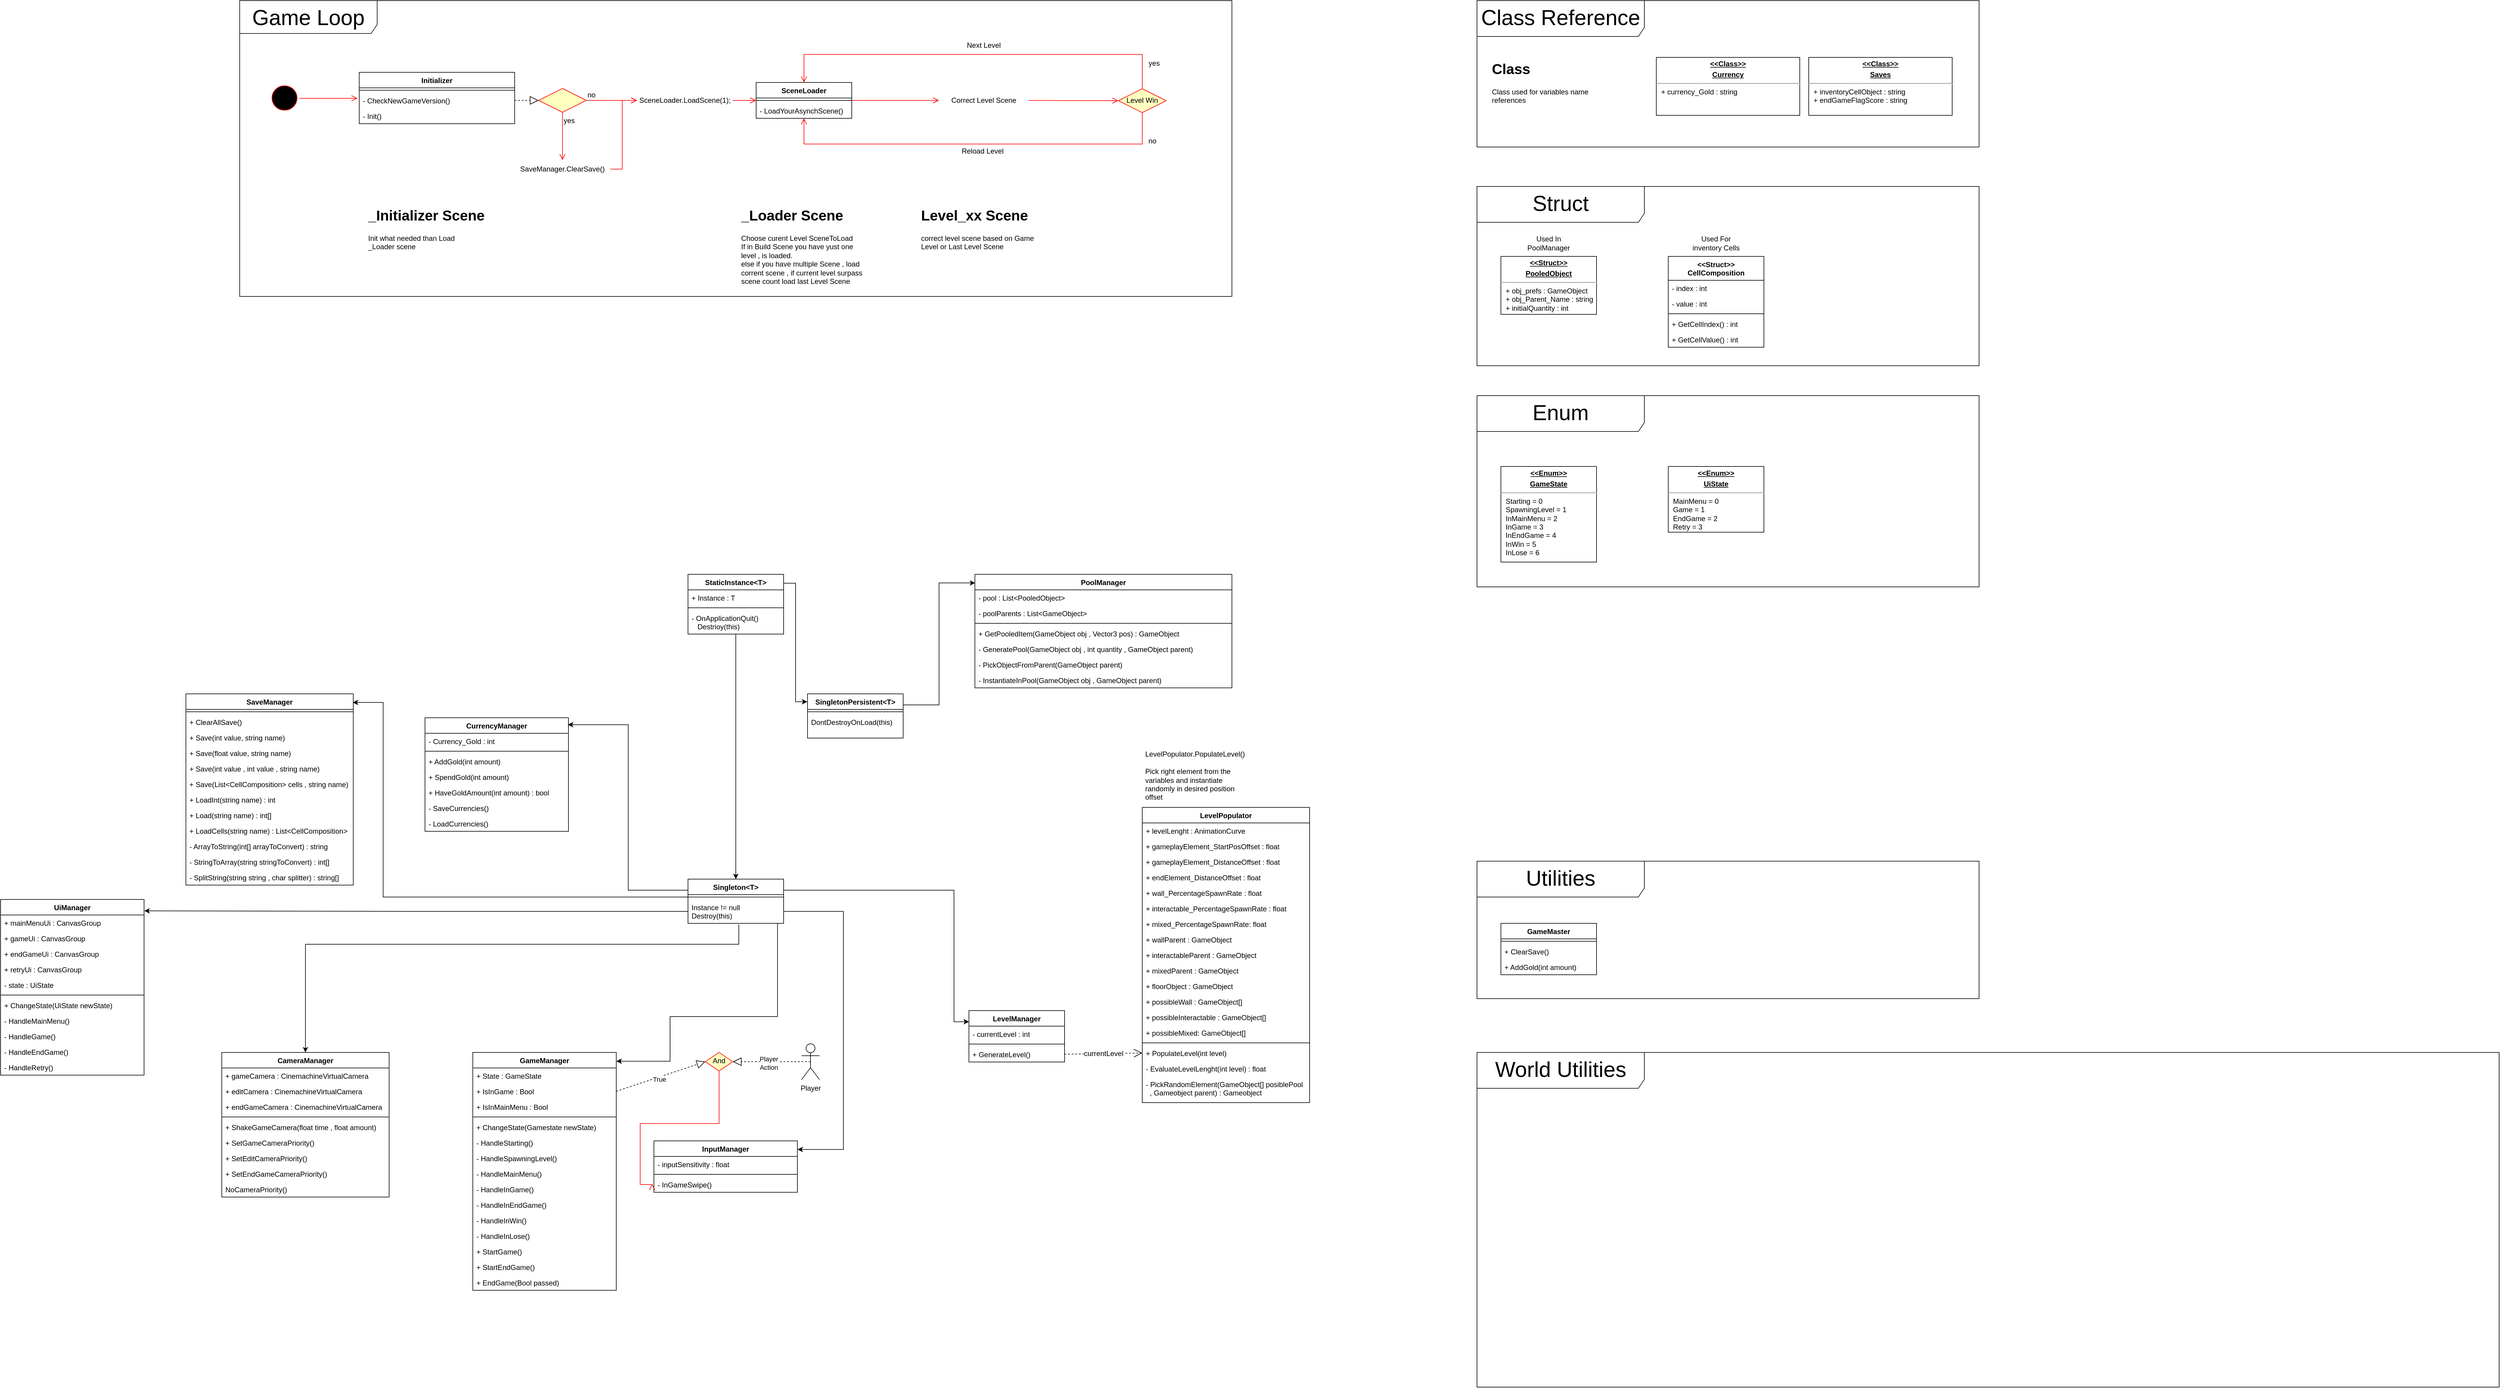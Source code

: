 <mxfile version="22.1.15" type="device">
  <diagram name="Pagina-1" id="1HLM7yD3OIlttsj9hiwS">
    <mxGraphModel dx="6150" dy="4225" grid="1" gridSize="10" guides="1" tooltips="1" connect="1" arrows="1" fold="1" page="1" pageScale="1" pageWidth="827" pageHeight="1169" math="0" shadow="0">
      <root>
        <mxCell id="0" />
        <mxCell id="1" parent="0" />
        <mxCell id="LXqHtSeASHnp6cMAPG7h-18" value="GameManager&lt;br&gt;" style="swimlane;fontStyle=1;align=center;verticalAlign=top;childLayout=stackLayout;horizontal=1;startSize=26;horizontalStack=0;resizeParent=1;resizeParentMax=0;resizeLast=0;collapsible=1;marginBottom=0;whiteSpace=wrap;html=1;" parent="1" vertex="1">
          <mxGeometry x="400" y="40" width="240" height="398" as="geometry">
            <mxRectangle x="190" y="250" width="100" height="30" as="alternateBounds" />
          </mxGeometry>
        </mxCell>
        <mxCell id="LXqHtSeASHnp6cMAPG7h-19" value="+ State : GameState" style="text;strokeColor=none;fillColor=none;align=left;verticalAlign=top;spacingLeft=4;spacingRight=4;overflow=hidden;rotatable=0;points=[[0,0.5],[1,0.5]];portConstraint=eastwest;whiteSpace=wrap;html=1;" parent="LXqHtSeASHnp6cMAPG7h-18" vertex="1">
          <mxGeometry y="26" width="240" height="26" as="geometry" />
        </mxCell>
        <mxCell id="EF6S65bS45dlSjVM34WT-1" value="+ IsInGame : Bool&lt;br&gt;" style="text;strokeColor=none;fillColor=none;align=left;verticalAlign=top;spacingLeft=4;spacingRight=4;overflow=hidden;rotatable=0;points=[[0,0.5],[1,0.5]];portConstraint=eastwest;whiteSpace=wrap;html=1;" parent="LXqHtSeASHnp6cMAPG7h-18" vertex="1">
          <mxGeometry y="52" width="240" height="26" as="geometry" />
        </mxCell>
        <mxCell id="EF6S65bS45dlSjVM34WT-2" value="+ IsInMainMenu : Bool" style="text;strokeColor=none;fillColor=none;align=left;verticalAlign=top;spacingLeft=4;spacingRight=4;overflow=hidden;rotatable=0;points=[[0,0.5],[1,0.5]];portConstraint=eastwest;whiteSpace=wrap;html=1;" parent="LXqHtSeASHnp6cMAPG7h-18" vertex="1">
          <mxGeometry y="78" width="240" height="26" as="geometry" />
        </mxCell>
        <mxCell id="LXqHtSeASHnp6cMAPG7h-23" value="" style="line;strokeWidth=1;fillColor=none;align=left;verticalAlign=middle;spacingTop=-1;spacingLeft=3;spacingRight=3;rotatable=0;labelPosition=right;points=[];portConstraint=eastwest;strokeColor=inherit;" parent="LXqHtSeASHnp6cMAPG7h-18" vertex="1">
          <mxGeometry y="104" width="240" height="8" as="geometry" />
        </mxCell>
        <mxCell id="LXqHtSeASHnp6cMAPG7h-24" value="+ ChangeState(Gamestate newState)" style="text;strokeColor=none;fillColor=none;align=left;verticalAlign=top;spacingLeft=4;spacingRight=4;overflow=hidden;rotatable=0;points=[[0,0.5],[1,0.5]];portConstraint=eastwest;whiteSpace=wrap;html=1;" parent="LXqHtSeASHnp6cMAPG7h-18" vertex="1">
          <mxGeometry y="112" width="240" height="26" as="geometry" />
        </mxCell>
        <mxCell id="EF6S65bS45dlSjVM34WT-3" value="- HandleStarting()" style="text;strokeColor=none;fillColor=none;align=left;verticalAlign=top;spacingLeft=4;spacingRight=4;overflow=hidden;rotatable=0;points=[[0,0.5],[1,0.5]];portConstraint=eastwest;whiteSpace=wrap;html=1;" parent="LXqHtSeASHnp6cMAPG7h-18" vertex="1">
          <mxGeometry y="138" width="240" height="26" as="geometry" />
        </mxCell>
        <mxCell id="EF6S65bS45dlSjVM34WT-4" value="- HandleSpawningLevel()" style="text;strokeColor=none;fillColor=none;align=left;verticalAlign=top;spacingLeft=4;spacingRight=4;overflow=hidden;rotatable=0;points=[[0,0.5],[1,0.5]];portConstraint=eastwest;whiteSpace=wrap;html=1;" parent="LXqHtSeASHnp6cMAPG7h-18" vertex="1">
          <mxGeometry y="164" width="240" height="26" as="geometry" />
        </mxCell>
        <mxCell id="EF6S65bS45dlSjVM34WT-5" value="- HandleMainMenu()" style="text;strokeColor=none;fillColor=none;align=left;verticalAlign=top;spacingLeft=4;spacingRight=4;overflow=hidden;rotatable=0;points=[[0,0.5],[1,0.5]];portConstraint=eastwest;whiteSpace=wrap;html=1;" parent="LXqHtSeASHnp6cMAPG7h-18" vertex="1">
          <mxGeometry y="190" width="240" height="26" as="geometry" />
        </mxCell>
        <mxCell id="EF6S65bS45dlSjVM34WT-6" value="- HandleInGame()" style="text;strokeColor=none;fillColor=none;align=left;verticalAlign=top;spacingLeft=4;spacingRight=4;overflow=hidden;rotatable=0;points=[[0,0.5],[1,0.5]];portConstraint=eastwest;whiteSpace=wrap;html=1;" parent="LXqHtSeASHnp6cMAPG7h-18" vertex="1">
          <mxGeometry y="216" width="240" height="26" as="geometry" />
        </mxCell>
        <mxCell id="EF6S65bS45dlSjVM34WT-7" value="- HandleInEndGame()" style="text;strokeColor=none;fillColor=none;align=left;verticalAlign=top;spacingLeft=4;spacingRight=4;overflow=hidden;rotatable=0;points=[[0,0.5],[1,0.5]];portConstraint=eastwest;whiteSpace=wrap;html=1;" parent="LXqHtSeASHnp6cMAPG7h-18" vertex="1">
          <mxGeometry y="242" width="240" height="26" as="geometry" />
        </mxCell>
        <mxCell id="EF6S65bS45dlSjVM34WT-8" value="- HandleInWin()" style="text;strokeColor=none;fillColor=none;align=left;verticalAlign=top;spacingLeft=4;spacingRight=4;overflow=hidden;rotatable=0;points=[[0,0.5],[1,0.5]];portConstraint=eastwest;whiteSpace=wrap;html=1;" parent="LXqHtSeASHnp6cMAPG7h-18" vertex="1">
          <mxGeometry y="268" width="240" height="26" as="geometry" />
        </mxCell>
        <mxCell id="EF6S65bS45dlSjVM34WT-9" value="- HandleInLose()" style="text;strokeColor=none;fillColor=none;align=left;verticalAlign=top;spacingLeft=4;spacingRight=4;overflow=hidden;rotatable=0;points=[[0,0.5],[1,0.5]];portConstraint=eastwest;whiteSpace=wrap;html=1;" parent="LXqHtSeASHnp6cMAPG7h-18" vertex="1">
          <mxGeometry y="294" width="240" height="26" as="geometry" />
        </mxCell>
        <mxCell id="EF6S65bS45dlSjVM34WT-10" value="+ StartGame()" style="text;strokeColor=none;fillColor=none;align=left;verticalAlign=top;spacingLeft=4;spacingRight=4;overflow=hidden;rotatable=0;points=[[0,0.5],[1,0.5]];portConstraint=eastwest;whiteSpace=wrap;html=1;" parent="LXqHtSeASHnp6cMAPG7h-18" vertex="1">
          <mxGeometry y="320" width="240" height="26" as="geometry" />
        </mxCell>
        <mxCell id="EF6S65bS45dlSjVM34WT-11" value="+ StartEndGame()" style="text;strokeColor=none;fillColor=none;align=left;verticalAlign=top;spacingLeft=4;spacingRight=4;overflow=hidden;rotatable=0;points=[[0,0.5],[1,0.5]];portConstraint=eastwest;whiteSpace=wrap;html=1;" parent="LXqHtSeASHnp6cMAPG7h-18" vertex="1">
          <mxGeometry y="346" width="240" height="26" as="geometry" />
        </mxCell>
        <mxCell id="EF6S65bS45dlSjVM34WT-13" value="+ EndGame(Bool passed)" style="text;strokeColor=none;fillColor=none;align=left;verticalAlign=top;spacingLeft=4;spacingRight=4;overflow=hidden;rotatable=0;points=[[0,0.5],[1,0.5]];portConstraint=eastwest;whiteSpace=wrap;html=1;" parent="LXqHtSeASHnp6cMAPG7h-18" vertex="1">
          <mxGeometry y="372" width="240" height="26" as="geometry" />
        </mxCell>
        <mxCell id="EF6S65bS45dlSjVM34WT-14" value="&lt;p style=&quot;margin:0px;margin-top:4px;text-align:center;text-decoration:underline;&quot;&gt;&lt;b&gt;&amp;lt;&amp;lt;Enum&amp;gt;&amp;gt;&lt;/b&gt;&lt;/p&gt;&lt;p style=&quot;margin:0px;margin-top:4px;text-align:center;text-decoration:underline;&quot;&gt;&lt;b&gt;GameState&lt;/b&gt;&lt;/p&gt;&lt;hr&gt;&lt;p style=&quot;margin:0px;margin-left:8px;&quot;&gt;Starting = 0&lt;/p&gt;&lt;p style=&quot;margin:0px;margin-left:8px;&quot;&gt;SpawningLevel = 1&lt;/p&gt;&lt;p style=&quot;margin:0px;margin-left:8px;&quot;&gt;InMainMenu = 2&lt;/p&gt;&lt;p style=&quot;margin:0px;margin-left:8px;&quot;&gt;InGame = 3&lt;/p&gt;&lt;p style=&quot;margin:0px;margin-left:8px;&quot;&gt;InEndGame = 4&lt;/p&gt;&lt;p style=&quot;margin:0px;margin-left:8px;&quot;&gt;InWin = 5&lt;/p&gt;&lt;p style=&quot;margin:0px;margin-left:8px;&quot;&gt;InLose = 6&lt;/p&gt;" style="verticalAlign=top;align=left;overflow=fill;fontSize=12;fontFamily=Helvetica;html=1;whiteSpace=wrap;" parent="1" vertex="1">
          <mxGeometry x="2120" y="-940.5" width="160" height="160" as="geometry" />
        </mxCell>
        <mxCell id="EF6S65bS45dlSjVM34WT-87" style="edgeStyle=orthogonalEdgeStyle;rounded=0;orthogonalLoop=1;jettySize=auto;html=1;entryX=0.001;entryY=0.217;entryDx=0;entryDy=0;fontFamily=Helvetica;fontSize=12;fontColor=default;startSize=26;exitX=1;exitY=0.25;exitDx=0;exitDy=0;entryPerimeter=0;" parent="1" source="EF6S65bS45dlSjVM34WT-21" target="EF6S65bS45dlSjVM34WT-83" edge="1">
          <mxGeometry relative="1" as="geometry">
            <mxPoint x="950" y="-230" as="sourcePoint" />
            <Array as="points">
              <mxPoint x="1205" y="-231" />
            </Array>
          </mxGeometry>
        </mxCell>
        <mxCell id="EF6S65bS45dlSjVM34WT-21" value="Singleton&amp;lt;T&amp;gt;" style="swimlane;fontStyle=1;align=center;verticalAlign=top;childLayout=stackLayout;horizontal=1;startSize=26;horizontalStack=0;resizeParent=1;resizeParentMax=0;resizeLast=0;collapsible=1;marginBottom=0;whiteSpace=wrap;html=1;strokeColor=default;fontFamily=Helvetica;fontSize=12;fontColor=default;fillColor=default;" parent="1" vertex="1">
          <mxGeometry x="760" y="-250" width="160" height="74" as="geometry" />
        </mxCell>
        <mxCell id="EF6S65bS45dlSjVM34WT-23" value="" style="line;strokeWidth=1;fillColor=none;align=left;verticalAlign=middle;spacingTop=-1;spacingLeft=3;spacingRight=3;rotatable=0;labelPosition=right;points=[];portConstraint=eastwest;strokeColor=inherit;fontFamily=Helvetica;fontSize=12;fontColor=default;startSize=26;html=1;" parent="EF6S65bS45dlSjVM34WT-21" vertex="1">
          <mxGeometry y="26" width="160" height="8" as="geometry" />
        </mxCell>
        <mxCell id="EF6S65bS45dlSjVM34WT-24" value="Instance != null&amp;nbsp;&lt;br style=&quot;border-color: var(--border-color);&quot;&gt;Destroy(this)" style="text;strokeColor=none;fillColor=none;align=left;verticalAlign=top;spacingLeft=4;spacingRight=4;overflow=hidden;rotatable=0;points=[[0,0.5],[1,0.5]];portConstraint=eastwest;whiteSpace=wrap;html=1;fontSize=12;fontFamily=Helvetica;fontColor=default;" parent="EF6S65bS45dlSjVM34WT-21" vertex="1">
          <mxGeometry y="34" width="160" height="40" as="geometry" />
        </mxCell>
        <mxCell id="EF6S65bS45dlSjVM34WT-109" style="edgeStyle=orthogonalEdgeStyle;rounded=0;orthogonalLoop=1;jettySize=auto;html=1;exitX=0.999;exitY=0.149;exitDx=0;exitDy=0;entryX=-0.003;entryY=0.179;entryDx=0;entryDy=0;fontFamily=Helvetica;fontSize=12;fontColor=default;startSize=26;entryPerimeter=0;exitPerimeter=0;" parent="1" source="EF6S65bS45dlSjVM34WT-26" target="EF6S65bS45dlSjVM34WT-35" edge="1">
          <mxGeometry relative="1" as="geometry" />
        </mxCell>
        <mxCell id="1I0Gw5Pt5txH0yCvFnfu-17" style="edgeStyle=orthogonalEdgeStyle;rounded=0;orthogonalLoop=1;jettySize=auto;html=1;exitX=0.5;exitY=1;exitDx=0;exitDy=0;entryX=0.5;entryY=0;entryDx=0;entryDy=0;" edge="1" parent="1" source="EF6S65bS45dlSjVM34WT-26" target="EF6S65bS45dlSjVM34WT-21">
          <mxGeometry relative="1" as="geometry" />
        </mxCell>
        <mxCell id="EF6S65bS45dlSjVM34WT-26" value="StaticInstance&amp;lt;T&amp;gt;" style="swimlane;fontStyle=1;align=center;verticalAlign=top;childLayout=stackLayout;horizontal=1;startSize=26;horizontalStack=0;resizeParent=1;resizeParentMax=0;resizeLast=0;collapsible=1;marginBottom=0;whiteSpace=wrap;html=1;strokeColor=default;fontFamily=Helvetica;fontSize=12;fontColor=default;fillColor=default;" parent="1" vertex="1">
          <mxGeometry x="760" y="-760" width="160" height="100" as="geometry" />
        </mxCell>
        <mxCell id="EF6S65bS45dlSjVM34WT-27" value="+ Instance : T" style="text;strokeColor=none;fillColor=none;align=left;verticalAlign=top;spacingLeft=4;spacingRight=4;overflow=hidden;rotatable=0;points=[[0,0.5],[1,0.5]];portConstraint=eastwest;whiteSpace=wrap;html=1;fontSize=12;fontFamily=Helvetica;fontColor=default;" parent="EF6S65bS45dlSjVM34WT-26" vertex="1">
          <mxGeometry y="26" width="160" height="26" as="geometry" />
        </mxCell>
        <mxCell id="EF6S65bS45dlSjVM34WT-28" value="" style="line;strokeWidth=1;fillColor=none;align=left;verticalAlign=middle;spacingTop=-1;spacingLeft=3;spacingRight=3;rotatable=0;labelPosition=right;points=[];portConstraint=eastwest;strokeColor=inherit;fontFamily=Helvetica;fontSize=12;fontColor=default;startSize=26;html=1;" parent="EF6S65bS45dlSjVM34WT-26" vertex="1">
          <mxGeometry y="52" width="160" height="8" as="geometry" />
        </mxCell>
        <mxCell id="EF6S65bS45dlSjVM34WT-29" value="- OnApplicationQuit()&lt;br&gt;&amp;nbsp; &amp;nbsp;Destrioy(this)" style="text;strokeColor=none;fillColor=none;align=left;verticalAlign=top;spacingLeft=4;spacingRight=4;overflow=hidden;rotatable=0;points=[[0,0.5],[1,0.5]];portConstraint=eastwest;whiteSpace=wrap;html=1;fontSize=12;fontFamily=Helvetica;fontColor=default;" parent="EF6S65bS45dlSjVM34WT-26" vertex="1">
          <mxGeometry y="60" width="160" height="40" as="geometry" />
        </mxCell>
        <mxCell id="EF6S65bS45dlSjVM34WT-35" value="SingletonPersistent&amp;lt;T&amp;gt;" style="swimlane;fontStyle=1;align=center;verticalAlign=top;childLayout=stackLayout;horizontal=1;startSize=26;horizontalStack=0;resizeParent=1;resizeParentMax=0;resizeLast=0;collapsible=1;marginBottom=0;whiteSpace=wrap;html=1;strokeColor=default;fontFamily=Helvetica;fontSize=12;fontColor=default;fillColor=default;" parent="1" vertex="1">
          <mxGeometry x="960" y="-560" width="160" height="74" as="geometry" />
        </mxCell>
        <mxCell id="EF6S65bS45dlSjVM34WT-36" value="" style="line;strokeWidth=1;fillColor=none;align=left;verticalAlign=middle;spacingTop=-1;spacingLeft=3;spacingRight=3;rotatable=0;labelPosition=right;points=[];portConstraint=eastwest;strokeColor=inherit;fontFamily=Helvetica;fontSize=12;fontColor=default;startSize=26;html=1;" parent="EF6S65bS45dlSjVM34WT-35" vertex="1">
          <mxGeometry y="26" width="160" height="8" as="geometry" />
        </mxCell>
        <mxCell id="EF6S65bS45dlSjVM34WT-37" value="&lt;span style=&quot;background-color: initial;&quot;&gt;DontDestroyOnLoad(this)&lt;/span&gt;&lt;br&gt;&lt;div&gt;&lt;br&gt;&lt;/div&gt;" style="text;strokeColor=none;fillColor=none;align=left;verticalAlign=top;spacingLeft=4;spacingRight=4;overflow=hidden;rotatable=0;points=[[0,0.5],[1,0.5]];portConstraint=eastwest;whiteSpace=wrap;html=1;fontSize=12;fontFamily=Helvetica;fontColor=default;" parent="EF6S65bS45dlSjVM34WT-35" vertex="1">
          <mxGeometry y="34" width="160" height="40" as="geometry" />
        </mxCell>
        <mxCell id="EF6S65bS45dlSjVM34WT-48" value="GameMaster" style="swimlane;fontStyle=1;align=center;verticalAlign=top;childLayout=stackLayout;horizontal=1;startSize=26;horizontalStack=0;resizeParent=1;resizeParentMax=0;resizeLast=0;collapsible=1;marginBottom=0;whiteSpace=wrap;html=1;strokeColor=default;fontFamily=Helvetica;fontSize=12;fontColor=default;fillColor=default;" parent="1" vertex="1">
          <mxGeometry x="2120" y="-176" width="160" height="86" as="geometry" />
        </mxCell>
        <mxCell id="EF6S65bS45dlSjVM34WT-50" value="" style="line;strokeWidth=1;fillColor=none;align=left;verticalAlign=middle;spacingTop=-1;spacingLeft=3;spacingRight=3;rotatable=0;labelPosition=right;points=[];portConstraint=eastwest;strokeColor=inherit;fontFamily=Helvetica;fontSize=12;fontColor=default;startSize=26;html=1;" parent="EF6S65bS45dlSjVM34WT-48" vertex="1">
          <mxGeometry y="26" width="160" height="8" as="geometry" />
        </mxCell>
        <mxCell id="EF6S65bS45dlSjVM34WT-51" value="+ ClearSave()" style="text;strokeColor=none;fillColor=none;align=left;verticalAlign=top;spacingLeft=4;spacingRight=4;overflow=hidden;rotatable=0;points=[[0,0.5],[1,0.5]];portConstraint=eastwest;whiteSpace=wrap;html=1;fontSize=12;fontFamily=Helvetica;fontColor=default;" parent="EF6S65bS45dlSjVM34WT-48" vertex="1">
          <mxGeometry y="34" width="160" height="26" as="geometry" />
        </mxCell>
        <mxCell id="EF6S65bS45dlSjVM34WT-52" value="+ AddGold(int amount)" style="text;strokeColor=none;fillColor=none;align=left;verticalAlign=top;spacingLeft=4;spacingRight=4;overflow=hidden;rotatable=0;points=[[0,0.5],[1,0.5]];portConstraint=eastwest;whiteSpace=wrap;html=1;fontSize=12;fontFamily=Helvetica;fontColor=default;" parent="EF6S65bS45dlSjVM34WT-48" vertex="1">
          <mxGeometry y="60" width="160" height="26" as="geometry" />
        </mxCell>
        <mxCell id="EF6S65bS45dlSjVM34WT-53" value="InputManager" style="swimlane;fontStyle=1;align=center;verticalAlign=top;childLayout=stackLayout;horizontal=1;startSize=26;horizontalStack=0;resizeParent=1;resizeParentMax=0;resizeLast=0;collapsible=1;marginBottom=0;whiteSpace=wrap;html=1;" parent="1" vertex="1">
          <mxGeometry x="703" y="188" width="240" height="86" as="geometry">
            <mxRectangle x="190" y="250" width="100" height="30" as="alternateBounds" />
          </mxGeometry>
        </mxCell>
        <mxCell id="EF6S65bS45dlSjVM34WT-54" value="- inputSensitivity : float" style="text;strokeColor=none;fillColor=none;align=left;verticalAlign=top;spacingLeft=4;spacingRight=4;overflow=hidden;rotatable=0;points=[[0,0.5],[1,0.5]];portConstraint=eastwest;whiteSpace=wrap;html=1;" parent="EF6S65bS45dlSjVM34WT-53" vertex="1">
          <mxGeometry y="26" width="240" height="26" as="geometry" />
        </mxCell>
        <mxCell id="EF6S65bS45dlSjVM34WT-57" value="" style="line;strokeWidth=1;fillColor=none;align=left;verticalAlign=middle;spacingTop=-1;spacingLeft=3;spacingRight=3;rotatable=0;labelPosition=right;points=[];portConstraint=eastwest;strokeColor=inherit;" parent="EF6S65bS45dlSjVM34WT-53" vertex="1">
          <mxGeometry y="52" width="240" height="8" as="geometry" />
        </mxCell>
        <mxCell id="EF6S65bS45dlSjVM34WT-58" value="- InGameSwipe()" style="text;strokeColor=none;fillColor=none;align=left;verticalAlign=top;spacingLeft=4;spacingRight=4;overflow=hidden;rotatable=0;points=[[0,0.5],[1,0.5]];portConstraint=eastwest;whiteSpace=wrap;html=1;" parent="EF6S65bS45dlSjVM34WT-53" vertex="1">
          <mxGeometry y="60" width="240" height="26" as="geometry" />
        </mxCell>
        <mxCell id="EF6S65bS45dlSjVM34WT-74" value="Player" style="shape=umlActor;verticalLabelPosition=bottom;verticalAlign=top;html=1;strokeColor=default;align=center;fontFamily=Helvetica;fontSize=12;fontColor=default;startSize=26;fillColor=default;" parent="1" vertex="1">
          <mxGeometry x="950" y="25.5" width="30" height="60" as="geometry" />
        </mxCell>
        <mxCell id="EF6S65bS45dlSjVM34WT-75" value="And" style="rhombus;whiteSpace=wrap;html=1;fontColor=#000000;fillColor=#ffffc0;strokeColor=#ff0000;align=center;verticalAlign=top;fontFamily=Helvetica;fontSize=12;startSize=26;" parent="1" vertex="1">
          <mxGeometry x="789" y="40" width="46" height="31" as="geometry" />
        </mxCell>
        <mxCell id="EF6S65bS45dlSjVM34WT-77" value="" style="edgeStyle=orthogonalEdgeStyle;html=1;align=left;verticalAlign=top;endArrow=open;endSize=8;strokeColor=#ff0000;rounded=0;fontFamily=Helvetica;fontSize=12;fontColor=default;" parent="1" source="EF6S65bS45dlSjVM34WT-75" edge="1">
          <mxGeometry x="-1" y="-15" relative="1" as="geometry">
            <mxPoint x="700" y="260" as="targetPoint" />
            <mxPoint x="-15" y="15" as="offset" />
            <Array as="points">
              <mxPoint x="812" y="159" />
              <mxPoint x="680" y="159" />
              <mxPoint x="680" y="261" />
            </Array>
          </mxGeometry>
        </mxCell>
        <mxCell id="EF6S65bS45dlSjVM34WT-79" value="" style="endArrow=block;dashed=1;endFill=0;endSize=12;html=1;rounded=0;fontFamily=Helvetica;fontSize=12;fontColor=default;exitX=1;exitY=0.5;exitDx=0;exitDy=0;entryX=0;entryY=0.5;entryDx=0;entryDy=0;" parent="1" source="EF6S65bS45dlSjVM34WT-1" target="EF6S65bS45dlSjVM34WT-75" edge="1">
          <mxGeometry width="160" relative="1" as="geometry">
            <mxPoint x="812" y="149" as="sourcePoint" />
            <mxPoint x="972" y="149" as="targetPoint" />
            <Array as="points" />
          </mxGeometry>
        </mxCell>
        <mxCell id="1I0Gw5Pt5txH0yCvFnfu-20" value="True" style="edgeLabel;html=1;align=center;verticalAlign=middle;resizable=0;points=[];" vertex="1" connectable="0" parent="EF6S65bS45dlSjVM34WT-79">
          <mxGeometry x="-0.049" y="-3" relative="1" as="geometry">
            <mxPoint as="offset" />
          </mxGeometry>
        </mxCell>
        <mxCell id="EF6S65bS45dlSjVM34WT-82" value="" style="endArrow=block;dashed=1;endFill=0;endSize=12;html=1;rounded=0;fontFamily=Helvetica;fontSize=12;fontColor=default;entryX=1;entryY=0.5;entryDx=0;entryDy=0;exitX=0.5;exitY=0.5;exitDx=0;exitDy=0;exitPerimeter=0;" parent="1" source="EF6S65bS45dlSjVM34WT-74" target="EF6S65bS45dlSjVM34WT-75" edge="1">
          <mxGeometry width="160" relative="1" as="geometry">
            <mxPoint x="826" y="95.5" as="sourcePoint" />
            <mxPoint x="986" y="95.5" as="targetPoint" />
          </mxGeometry>
        </mxCell>
        <mxCell id="1I0Gw5Pt5txH0yCvFnfu-21" value="Player&lt;br&gt;Action" style="edgeLabel;html=1;align=center;verticalAlign=middle;resizable=0;points=[];" vertex="1" connectable="0" parent="EF6S65bS45dlSjVM34WT-82">
          <mxGeometry x="0.086" y="2" relative="1" as="geometry">
            <mxPoint as="offset" />
          </mxGeometry>
        </mxCell>
        <mxCell id="EF6S65bS45dlSjVM34WT-83" value="LevelManager" style="swimlane;fontStyle=1;align=center;verticalAlign=top;childLayout=stackLayout;horizontal=1;startSize=26;horizontalStack=0;resizeParent=1;resizeParentMax=0;resizeLast=0;collapsible=1;marginBottom=0;whiteSpace=wrap;html=1;strokeColor=default;fontFamily=Helvetica;fontSize=12;fontColor=default;fillColor=default;" parent="1" vertex="1">
          <mxGeometry x="1230" y="-30" width="160" height="86" as="geometry" />
        </mxCell>
        <mxCell id="EF6S65bS45dlSjVM34WT-84" value="- currentLevel : int" style="text;strokeColor=none;fillColor=none;align=left;verticalAlign=top;spacingLeft=4;spacingRight=4;overflow=hidden;rotatable=0;points=[[0,0.5],[1,0.5]];portConstraint=eastwest;whiteSpace=wrap;html=1;fontSize=12;fontFamily=Helvetica;fontColor=default;" parent="EF6S65bS45dlSjVM34WT-83" vertex="1">
          <mxGeometry y="26" width="160" height="26" as="geometry" />
        </mxCell>
        <mxCell id="EF6S65bS45dlSjVM34WT-85" value="" style="line;strokeWidth=1;fillColor=none;align=left;verticalAlign=middle;spacingTop=-1;spacingLeft=3;spacingRight=3;rotatable=0;labelPosition=right;points=[];portConstraint=eastwest;strokeColor=inherit;fontFamily=Helvetica;fontSize=12;fontColor=default;startSize=26;html=1;" parent="EF6S65bS45dlSjVM34WT-83" vertex="1">
          <mxGeometry y="52" width="160" height="8" as="geometry" />
        </mxCell>
        <mxCell id="EF6S65bS45dlSjVM34WT-86" value="+ GenerateLevel()" style="text;strokeColor=none;fillColor=none;align=left;verticalAlign=top;spacingLeft=4;spacingRight=4;overflow=hidden;rotatable=0;points=[[0,0.5],[1,0.5]];portConstraint=eastwest;whiteSpace=wrap;html=1;fontSize=12;fontFamily=Helvetica;fontColor=default;" parent="EF6S65bS45dlSjVM34WT-83" vertex="1">
          <mxGeometry y="60" width="160" height="26" as="geometry" />
        </mxCell>
        <mxCell id="EF6S65bS45dlSjVM34WT-88" value="LevelPopulator" style="swimlane;fontStyle=1;align=center;verticalAlign=top;childLayout=stackLayout;horizontal=1;startSize=26;horizontalStack=0;resizeParent=1;resizeParentMax=0;resizeLast=0;collapsible=1;marginBottom=0;whiteSpace=wrap;html=1;strokeColor=default;fontFamily=Helvetica;fontSize=12;fontColor=default;fillColor=default;" parent="1" vertex="1">
          <mxGeometry x="1520" y="-370" width="280" height="494" as="geometry">
            <mxRectangle x="890" y="-620" width="130" height="30" as="alternateBounds" />
          </mxGeometry>
        </mxCell>
        <mxCell id="EF6S65bS45dlSjVM34WT-89" value="+ levelLenght : AnimationCurve" style="text;strokeColor=none;fillColor=none;align=left;verticalAlign=top;spacingLeft=4;spacingRight=4;overflow=hidden;rotatable=0;points=[[0,0.5],[1,0.5]];portConstraint=eastwest;whiteSpace=wrap;html=1;fontSize=12;fontFamily=Helvetica;fontColor=default;" parent="EF6S65bS45dlSjVM34WT-88" vertex="1">
          <mxGeometry y="26" width="280" height="26" as="geometry" />
        </mxCell>
        <mxCell id="EF6S65bS45dlSjVM34WT-95" value="+ gameplayElement_StartPosOffset : float" style="text;strokeColor=none;fillColor=none;align=left;verticalAlign=top;spacingLeft=4;spacingRight=4;overflow=hidden;rotatable=0;points=[[0,0.5],[1,0.5]];portConstraint=eastwest;whiteSpace=wrap;html=1;fontSize=12;fontFamily=Helvetica;fontColor=default;" parent="EF6S65bS45dlSjVM34WT-88" vertex="1">
          <mxGeometry y="52" width="280" height="26" as="geometry" />
        </mxCell>
        <mxCell id="EF6S65bS45dlSjVM34WT-96" value="+&amp;nbsp;gameplayElement_DistanceOffset : float" style="text;strokeColor=none;fillColor=none;align=left;verticalAlign=top;spacingLeft=4;spacingRight=4;overflow=hidden;rotatable=0;points=[[0,0.5],[1,0.5]];portConstraint=eastwest;whiteSpace=wrap;html=1;fontSize=12;fontFamily=Helvetica;fontColor=default;" parent="EF6S65bS45dlSjVM34WT-88" vertex="1">
          <mxGeometry y="78" width="280" height="26" as="geometry" />
        </mxCell>
        <mxCell id="EF6S65bS45dlSjVM34WT-97" value="+&amp;nbsp;endElement_DistanceOffset : float" style="text;strokeColor=none;fillColor=none;align=left;verticalAlign=top;spacingLeft=4;spacingRight=4;overflow=hidden;rotatable=0;points=[[0,0.5],[1,0.5]];portConstraint=eastwest;whiteSpace=wrap;html=1;fontSize=12;fontFamily=Helvetica;fontColor=default;" parent="EF6S65bS45dlSjVM34WT-88" vertex="1">
          <mxGeometry y="104" width="280" height="26" as="geometry" />
        </mxCell>
        <mxCell id="EF6S65bS45dlSjVM34WT-98" value="+&amp;nbsp;wall_PercentageSpawnRate : float" style="text;strokeColor=none;fillColor=none;align=left;verticalAlign=top;spacingLeft=4;spacingRight=4;overflow=hidden;rotatable=0;points=[[0,0.5],[1,0.5]];portConstraint=eastwest;whiteSpace=wrap;html=1;fontSize=12;fontFamily=Helvetica;fontColor=default;" parent="EF6S65bS45dlSjVM34WT-88" vertex="1">
          <mxGeometry y="130" width="280" height="26" as="geometry" />
        </mxCell>
        <mxCell id="EF6S65bS45dlSjVM34WT-99" value="+&amp;nbsp;interactable_PercentageSpawnRate : float" style="text;strokeColor=none;fillColor=none;align=left;verticalAlign=top;spacingLeft=4;spacingRight=4;overflow=hidden;rotatable=0;points=[[0,0.5],[1,0.5]];portConstraint=eastwest;whiteSpace=wrap;html=1;fontSize=12;fontFamily=Helvetica;fontColor=default;" parent="EF6S65bS45dlSjVM34WT-88" vertex="1">
          <mxGeometry y="156" width="280" height="26" as="geometry" />
        </mxCell>
        <mxCell id="EF6S65bS45dlSjVM34WT-100" value="+&amp;nbsp;mixed_PercentageSpawnRate: float" style="text;strokeColor=none;fillColor=none;align=left;verticalAlign=top;spacingLeft=4;spacingRight=4;overflow=hidden;rotatable=0;points=[[0,0.5],[1,0.5]];portConstraint=eastwest;whiteSpace=wrap;html=1;fontSize=12;fontFamily=Helvetica;fontColor=default;" parent="EF6S65bS45dlSjVM34WT-88" vertex="1">
          <mxGeometry y="182" width="280" height="26" as="geometry" />
        </mxCell>
        <mxCell id="EF6S65bS45dlSjVM34WT-101" value="+&amp;nbsp;wallParent : GameObject" style="text;strokeColor=none;fillColor=none;align=left;verticalAlign=top;spacingLeft=4;spacingRight=4;overflow=hidden;rotatable=0;points=[[0,0.5],[1,0.5]];portConstraint=eastwest;whiteSpace=wrap;html=1;fontSize=12;fontFamily=Helvetica;fontColor=default;" parent="EF6S65bS45dlSjVM34WT-88" vertex="1">
          <mxGeometry y="208" width="280" height="26" as="geometry" />
        </mxCell>
        <mxCell id="EF6S65bS45dlSjVM34WT-102" value="+&amp;nbsp;interactableParent : GameObject" style="text;strokeColor=none;fillColor=none;align=left;verticalAlign=top;spacingLeft=4;spacingRight=4;overflow=hidden;rotatable=0;points=[[0,0.5],[1,0.5]];portConstraint=eastwest;whiteSpace=wrap;html=1;fontSize=12;fontFamily=Helvetica;fontColor=default;" parent="EF6S65bS45dlSjVM34WT-88" vertex="1">
          <mxGeometry y="234" width="280" height="26" as="geometry" />
        </mxCell>
        <mxCell id="EF6S65bS45dlSjVM34WT-103" value="+&amp;nbsp;mixedParent : GameObject" style="text;strokeColor=none;fillColor=none;align=left;verticalAlign=top;spacingLeft=4;spacingRight=4;overflow=hidden;rotatable=0;points=[[0,0.5],[1,0.5]];portConstraint=eastwest;whiteSpace=wrap;html=1;fontSize=12;fontFamily=Helvetica;fontColor=default;" parent="EF6S65bS45dlSjVM34WT-88" vertex="1">
          <mxGeometry y="260" width="280" height="26" as="geometry" />
        </mxCell>
        <mxCell id="EF6S65bS45dlSjVM34WT-104" value="+&amp;nbsp;floorObject : GameObject" style="text;strokeColor=none;fillColor=none;align=left;verticalAlign=top;spacingLeft=4;spacingRight=4;overflow=hidden;rotatable=0;points=[[0,0.5],[1,0.5]];portConstraint=eastwest;whiteSpace=wrap;html=1;fontSize=12;fontFamily=Helvetica;fontColor=default;" parent="EF6S65bS45dlSjVM34WT-88" vertex="1">
          <mxGeometry y="286" width="280" height="26" as="geometry" />
        </mxCell>
        <mxCell id="EF6S65bS45dlSjVM34WT-105" value="+&amp;nbsp;possibleWall : GameObject[]" style="text;strokeColor=none;fillColor=none;align=left;verticalAlign=top;spacingLeft=4;spacingRight=4;overflow=hidden;rotatable=0;points=[[0,0.5],[1,0.5]];portConstraint=eastwest;whiteSpace=wrap;html=1;fontSize=12;fontFamily=Helvetica;fontColor=default;" parent="EF6S65bS45dlSjVM34WT-88" vertex="1">
          <mxGeometry y="312" width="280" height="26" as="geometry" />
        </mxCell>
        <mxCell id="EF6S65bS45dlSjVM34WT-106" value="+&amp;nbsp;possibleInteractable : GameObject[]" style="text;strokeColor=none;fillColor=none;align=left;verticalAlign=top;spacingLeft=4;spacingRight=4;overflow=hidden;rotatable=0;points=[[0,0.5],[1,0.5]];portConstraint=eastwest;whiteSpace=wrap;html=1;fontSize=12;fontFamily=Helvetica;fontColor=default;" parent="EF6S65bS45dlSjVM34WT-88" vertex="1">
          <mxGeometry y="338" width="280" height="26" as="geometry" />
        </mxCell>
        <mxCell id="EF6S65bS45dlSjVM34WT-107" value="+&amp;nbsp;possibleMixed: GameObject[]" style="text;strokeColor=none;fillColor=none;align=left;verticalAlign=top;spacingLeft=4;spacingRight=4;overflow=hidden;rotatable=0;points=[[0,0.5],[1,0.5]];portConstraint=eastwest;whiteSpace=wrap;html=1;fontSize=12;fontFamily=Helvetica;fontColor=default;" parent="EF6S65bS45dlSjVM34WT-88" vertex="1">
          <mxGeometry y="364" width="280" height="26" as="geometry" />
        </mxCell>
        <mxCell id="EF6S65bS45dlSjVM34WT-90" value="" style="line;strokeWidth=1;fillColor=none;align=left;verticalAlign=middle;spacingTop=-1;spacingLeft=3;spacingRight=3;rotatable=0;labelPosition=right;points=[];portConstraint=eastwest;strokeColor=inherit;fontFamily=Helvetica;fontSize=12;fontColor=default;startSize=26;html=1;" parent="EF6S65bS45dlSjVM34WT-88" vertex="1">
          <mxGeometry y="390" width="280" height="8" as="geometry" />
        </mxCell>
        <mxCell id="EF6S65bS45dlSjVM34WT-91" value="+ PopulateLevel(int level)" style="text;strokeColor=none;fillColor=none;align=left;verticalAlign=top;spacingLeft=4;spacingRight=4;overflow=hidden;rotatable=0;points=[[0,0.5],[1,0.5]];portConstraint=eastwest;whiteSpace=wrap;html=1;fontSize=12;fontFamily=Helvetica;fontColor=default;" parent="EF6S65bS45dlSjVM34WT-88" vertex="1">
          <mxGeometry y="398" width="280" height="26" as="geometry" />
        </mxCell>
        <mxCell id="EF6S65bS45dlSjVM34WT-94" value="- EvaluateLevelLenght(int level) : float" style="text;strokeColor=none;fillColor=none;align=left;verticalAlign=top;spacingLeft=4;spacingRight=4;overflow=hidden;rotatable=0;points=[[0,0.5],[1,0.5]];portConstraint=eastwest;whiteSpace=wrap;html=1;fontSize=12;fontFamily=Helvetica;fontColor=default;" parent="EF6S65bS45dlSjVM34WT-88" vertex="1">
          <mxGeometry y="424" width="280" height="26" as="geometry" />
        </mxCell>
        <mxCell id="EF6S65bS45dlSjVM34WT-93" value="- PickRandomElement(GameObject[] posiblePool&amp;nbsp; &amp;nbsp; , Gameobject parent) : Gameobject" style="text;strokeColor=none;fillColor=none;align=left;verticalAlign=top;spacingLeft=4;spacingRight=4;overflow=hidden;rotatable=0;points=[[0,0.5],[1,0.5]];portConstraint=eastwest;whiteSpace=wrap;html=1;fontSize=12;fontFamily=Helvetica;fontColor=default;" parent="EF6S65bS45dlSjVM34WT-88" vertex="1">
          <mxGeometry y="450" width="280" height="44" as="geometry" />
        </mxCell>
        <mxCell id="EF6S65bS45dlSjVM34WT-92" value="currentLevel" style="endArrow=open;endSize=12;dashed=1;html=1;rounded=0;fontFamily=Helvetica;fontSize=12;fontColor=default;exitX=1;exitY=0.5;exitDx=0;exitDy=0;entryX=0;entryY=0.5;entryDx=0;entryDy=0;" parent="1" source="EF6S65bS45dlSjVM34WT-86" target="EF6S65bS45dlSjVM34WT-91" edge="1">
          <mxGeometry width="160" relative="1" as="geometry">
            <mxPoint x="780" y="-80" as="sourcePoint" />
            <mxPoint x="940" y="-80" as="targetPoint" />
          </mxGeometry>
        </mxCell>
        <mxCell id="EF6S65bS45dlSjVM34WT-108" value="&lt;br&gt;LevelPopulator.PopulateLevel()&lt;br&gt;&lt;br&gt;Pick right element from the variables and instantiate randomly in desired position offset" style="text;html=1;strokeColor=none;fillColor=none;spacing=5;spacingTop=-20;whiteSpace=wrap;overflow=hidden;rounded=0;fontSize=12;fontFamily=Helvetica;fontColor=default;" parent="1" vertex="1">
          <mxGeometry x="1520" y="-470" width="180" height="100" as="geometry" />
        </mxCell>
        <mxCell id="EF6S65bS45dlSjVM34WT-110" value="PoolManager" style="swimlane;fontStyle=1;align=center;verticalAlign=top;childLayout=stackLayout;horizontal=1;startSize=26;horizontalStack=0;resizeParent=1;resizeParentMax=0;resizeLast=0;collapsible=1;marginBottom=0;whiteSpace=wrap;html=1;strokeColor=default;fontFamily=Helvetica;fontSize=12;fontColor=default;fillColor=default;" parent="1" vertex="1">
          <mxGeometry x="1240" y="-760" width="430" height="190" as="geometry" />
        </mxCell>
        <mxCell id="EF6S65bS45dlSjVM34WT-111" value="- pool : List&amp;lt;PooledObject&amp;gt;" style="text;strokeColor=none;fillColor=none;align=left;verticalAlign=top;spacingLeft=4;spacingRight=4;overflow=hidden;rotatable=0;points=[[0,0.5],[1,0.5]];portConstraint=eastwest;whiteSpace=wrap;html=1;fontSize=12;fontFamily=Helvetica;fontColor=default;" parent="EF6S65bS45dlSjVM34WT-110" vertex="1">
          <mxGeometry y="26" width="430" height="26" as="geometry" />
        </mxCell>
        <mxCell id="EF6S65bS45dlSjVM34WT-116" value="- poolParents : List&amp;lt;GameObject&amp;gt;" style="text;strokeColor=none;fillColor=none;align=left;verticalAlign=top;spacingLeft=4;spacingRight=4;overflow=hidden;rotatable=0;points=[[0,0.5],[1,0.5]];portConstraint=eastwest;whiteSpace=wrap;html=1;fontSize=12;fontFamily=Helvetica;fontColor=default;" parent="EF6S65bS45dlSjVM34WT-110" vertex="1">
          <mxGeometry y="52" width="430" height="26" as="geometry" />
        </mxCell>
        <mxCell id="EF6S65bS45dlSjVM34WT-112" value="" style="line;strokeWidth=1;fillColor=none;align=left;verticalAlign=middle;spacingTop=-1;spacingLeft=3;spacingRight=3;rotatable=0;labelPosition=right;points=[];portConstraint=eastwest;strokeColor=inherit;fontFamily=Helvetica;fontSize=12;fontColor=default;startSize=26;html=1;" parent="EF6S65bS45dlSjVM34WT-110" vertex="1">
          <mxGeometry y="78" width="430" height="8" as="geometry" />
        </mxCell>
        <mxCell id="EF6S65bS45dlSjVM34WT-117" value="+ GetPooledItem(GameObject obj , Vector3 pos) : GameObject" style="text;strokeColor=none;fillColor=none;align=left;verticalAlign=top;spacingLeft=4;spacingRight=4;overflow=hidden;rotatable=0;points=[[0,0.5],[1,0.5]];portConstraint=eastwest;whiteSpace=wrap;html=1;fontSize=12;fontFamily=Helvetica;fontColor=default;" parent="EF6S65bS45dlSjVM34WT-110" vertex="1">
          <mxGeometry y="86" width="430" height="26" as="geometry" />
        </mxCell>
        <mxCell id="EF6S65bS45dlSjVM34WT-120" value="- GeneratePool(GameObject obj , int quantity , GameObject parent)" style="text;strokeColor=none;fillColor=none;align=left;verticalAlign=top;spacingLeft=4;spacingRight=4;overflow=hidden;rotatable=0;points=[[0,0.5],[1,0.5]];portConstraint=eastwest;whiteSpace=wrap;html=1;fontSize=12;fontFamily=Helvetica;fontColor=default;" parent="EF6S65bS45dlSjVM34WT-110" vertex="1">
          <mxGeometry y="112" width="430" height="26" as="geometry" />
        </mxCell>
        <mxCell id="EF6S65bS45dlSjVM34WT-121" value="- PickObjectFromParent(GameObject parent)" style="text;strokeColor=none;fillColor=none;align=left;verticalAlign=top;spacingLeft=4;spacingRight=4;overflow=hidden;rotatable=0;points=[[0,0.5],[1,0.5]];portConstraint=eastwest;whiteSpace=wrap;html=1;fontSize=12;fontFamily=Helvetica;fontColor=default;" parent="EF6S65bS45dlSjVM34WT-110" vertex="1">
          <mxGeometry y="138" width="430" height="26" as="geometry" />
        </mxCell>
        <mxCell id="EF6S65bS45dlSjVM34WT-123" value="- InstantiateInPool(GameObject obj , GameObject parent)" style="text;strokeColor=none;fillColor=none;align=left;verticalAlign=top;spacingLeft=4;spacingRight=4;overflow=hidden;rotatable=0;points=[[0,0.5],[1,0.5]];portConstraint=eastwest;whiteSpace=wrap;html=1;fontSize=12;fontFamily=Helvetica;fontColor=default;" parent="EF6S65bS45dlSjVM34WT-110" vertex="1">
          <mxGeometry y="164" width="430" height="26" as="geometry" />
        </mxCell>
        <mxCell id="EF6S65bS45dlSjVM34WT-115" value="&lt;p style=&quot;margin:0px;margin-top:4px;text-align:center;text-decoration:underline;&quot;&gt;&lt;b&gt;&amp;lt;&amp;lt;Struct&amp;gt;&amp;gt;&lt;/b&gt;&lt;/p&gt;&lt;p style=&quot;margin:0px;margin-top:4px;text-align:center;text-decoration:underline;&quot;&gt;&lt;b&gt;PooledObject&lt;/b&gt;&lt;/p&gt;&lt;hr&gt;&lt;p style=&quot;margin:0px;margin-left:8px;&quot;&gt;+ obj_prefs : GameObject&lt;/p&gt;&lt;p style=&quot;margin:0px;margin-left:8px;&quot;&gt;+ obj_Parent_Name : string&lt;/p&gt;&lt;p style=&quot;margin:0px;margin-left:8px;&quot;&gt;+ initialQuantity : int&lt;/p&gt;" style="verticalAlign=top;align=left;overflow=fill;fontSize=12;fontFamily=Helvetica;html=1;whiteSpace=wrap;" parent="1" vertex="1">
          <mxGeometry x="2120" y="-1292" width="160" height="97" as="geometry" />
        </mxCell>
        <mxCell id="EF6S65bS45dlSjVM34WT-125" value="SaveManager&lt;br&gt;" style="swimlane;fontStyle=1;align=center;verticalAlign=top;childLayout=stackLayout;horizontal=1;startSize=26;horizontalStack=0;resizeParent=1;resizeParentMax=0;resizeLast=0;collapsible=1;marginBottom=0;whiteSpace=wrap;html=1;strokeColor=default;fontFamily=Helvetica;fontSize=12;fontColor=default;fillColor=default;" parent="1" vertex="1">
          <mxGeometry x="-80" y="-560" width="280" height="320" as="geometry" />
        </mxCell>
        <mxCell id="EF6S65bS45dlSjVM34WT-127" value="" style="line;strokeWidth=1;fillColor=none;align=left;verticalAlign=middle;spacingTop=-1;spacingLeft=3;spacingRight=3;rotatable=0;labelPosition=right;points=[];portConstraint=eastwest;strokeColor=inherit;fontFamily=Helvetica;fontSize=12;fontColor=default;startSize=26;html=1;" parent="EF6S65bS45dlSjVM34WT-125" vertex="1">
          <mxGeometry y="26" width="280" height="8" as="geometry" />
        </mxCell>
        <mxCell id="EF6S65bS45dlSjVM34WT-128" value="+ ClearAllSave()" style="text;strokeColor=none;fillColor=none;align=left;verticalAlign=top;spacingLeft=4;spacingRight=4;overflow=hidden;rotatable=0;points=[[0,0.5],[1,0.5]];portConstraint=eastwest;whiteSpace=wrap;html=1;fontSize=12;fontFamily=Helvetica;fontColor=default;" parent="EF6S65bS45dlSjVM34WT-125" vertex="1">
          <mxGeometry y="34" width="280" height="26" as="geometry" />
        </mxCell>
        <mxCell id="EF6S65bS45dlSjVM34WT-141" value="+ Save(int value, string name)" style="text;strokeColor=none;fillColor=none;align=left;verticalAlign=top;spacingLeft=4;spacingRight=4;overflow=hidden;rotatable=0;points=[[0,0.5],[1,0.5]];portConstraint=eastwest;whiteSpace=wrap;html=1;fontSize=12;fontFamily=Helvetica;fontColor=default;" parent="EF6S65bS45dlSjVM34WT-125" vertex="1">
          <mxGeometry y="60" width="280" height="26" as="geometry" />
        </mxCell>
        <mxCell id="EF6S65bS45dlSjVM34WT-142" value="+ Save(float value, string name)" style="text;strokeColor=none;fillColor=none;align=left;verticalAlign=top;spacingLeft=4;spacingRight=4;overflow=hidden;rotatable=0;points=[[0,0.5],[1,0.5]];portConstraint=eastwest;whiteSpace=wrap;html=1;fontSize=12;fontFamily=Helvetica;fontColor=default;" parent="EF6S65bS45dlSjVM34WT-125" vertex="1">
          <mxGeometry y="86" width="280" height="26" as="geometry" />
        </mxCell>
        <mxCell id="EF6S65bS45dlSjVM34WT-143" value="+ Save(int value , int value , string name)" style="text;strokeColor=none;fillColor=none;align=left;verticalAlign=top;spacingLeft=4;spacingRight=4;overflow=hidden;rotatable=0;points=[[0,0.5],[1,0.5]];portConstraint=eastwest;whiteSpace=wrap;html=1;fontSize=12;fontFamily=Helvetica;fontColor=default;" parent="EF6S65bS45dlSjVM34WT-125" vertex="1">
          <mxGeometry y="112" width="280" height="26" as="geometry" />
        </mxCell>
        <mxCell id="EF6S65bS45dlSjVM34WT-144" value="+ Save(List&amp;lt;CellComposition&amp;gt; cells , string name)" style="text;strokeColor=none;fillColor=none;align=left;verticalAlign=top;spacingLeft=4;spacingRight=4;overflow=hidden;rotatable=0;points=[[0,0.5],[1,0.5]];portConstraint=eastwest;whiteSpace=wrap;html=1;fontSize=12;fontFamily=Helvetica;fontColor=default;" parent="EF6S65bS45dlSjVM34WT-125" vertex="1">
          <mxGeometry y="138" width="280" height="26" as="geometry" />
        </mxCell>
        <mxCell id="EF6S65bS45dlSjVM34WT-145" value="+ LoadInt(string name) : int" style="text;strokeColor=none;fillColor=none;align=left;verticalAlign=top;spacingLeft=4;spacingRight=4;overflow=hidden;rotatable=0;points=[[0,0.5],[1,0.5]];portConstraint=eastwest;whiteSpace=wrap;html=1;fontSize=12;fontFamily=Helvetica;fontColor=default;" parent="EF6S65bS45dlSjVM34WT-125" vertex="1">
          <mxGeometry y="164" width="280" height="26" as="geometry" />
        </mxCell>
        <mxCell id="EF6S65bS45dlSjVM34WT-146" value="+ Load(string name) : int[]" style="text;strokeColor=none;fillColor=none;align=left;verticalAlign=top;spacingLeft=4;spacingRight=4;overflow=hidden;rotatable=0;points=[[0,0.5],[1,0.5]];portConstraint=eastwest;whiteSpace=wrap;html=1;fontSize=12;fontFamily=Helvetica;fontColor=default;" parent="EF6S65bS45dlSjVM34WT-125" vertex="1">
          <mxGeometry y="190" width="280" height="26" as="geometry" />
        </mxCell>
        <mxCell id="EF6S65bS45dlSjVM34WT-147" value="+ LoadCells(string name) : List&amp;lt;CellComposition&amp;gt;" style="text;strokeColor=none;fillColor=none;align=left;verticalAlign=top;spacingLeft=4;spacingRight=4;overflow=hidden;rotatable=0;points=[[0,0.5],[1,0.5]];portConstraint=eastwest;whiteSpace=wrap;html=1;fontSize=12;fontFamily=Helvetica;fontColor=default;" parent="EF6S65bS45dlSjVM34WT-125" vertex="1">
          <mxGeometry y="216" width="280" height="26" as="geometry" />
        </mxCell>
        <mxCell id="EF6S65bS45dlSjVM34WT-148" value="- ArrayToString(int[] arrayToConvert) : string" style="text;strokeColor=none;fillColor=none;align=left;verticalAlign=top;spacingLeft=4;spacingRight=4;overflow=hidden;rotatable=0;points=[[0,0.5],[1,0.5]];portConstraint=eastwest;whiteSpace=wrap;html=1;fontSize=12;fontFamily=Helvetica;fontColor=default;" parent="EF6S65bS45dlSjVM34WT-125" vertex="1">
          <mxGeometry y="242" width="280" height="26" as="geometry" />
        </mxCell>
        <mxCell id="EF6S65bS45dlSjVM34WT-149" value="- StringToArray(string stringToConvert) : int[]" style="text;strokeColor=none;fillColor=none;align=left;verticalAlign=top;spacingLeft=4;spacingRight=4;overflow=hidden;rotatable=0;points=[[0,0.5],[1,0.5]];portConstraint=eastwest;whiteSpace=wrap;html=1;fontSize=12;fontFamily=Helvetica;fontColor=default;" parent="EF6S65bS45dlSjVM34WT-125" vertex="1">
          <mxGeometry y="268" width="280" height="26" as="geometry" />
        </mxCell>
        <mxCell id="EF6S65bS45dlSjVM34WT-150" value="- SplitString(string string , char splitter) : string[]" style="text;strokeColor=none;fillColor=none;align=left;verticalAlign=top;spacingLeft=4;spacingRight=4;overflow=hidden;rotatable=0;points=[[0,0.5],[1,0.5]];portConstraint=eastwest;whiteSpace=wrap;html=1;fontSize=12;fontFamily=Helvetica;fontColor=default;" parent="EF6S65bS45dlSjVM34WT-125" vertex="1">
          <mxGeometry y="294" width="280" height="26" as="geometry" />
        </mxCell>
        <mxCell id="EF6S65bS45dlSjVM34WT-131" value="Used For inventory Cells" style="text;html=1;strokeColor=none;fillColor=none;align=center;verticalAlign=middle;whiteSpace=wrap;rounded=0;fontSize=12;fontFamily=Helvetica;fontColor=default;" parent="1" vertex="1">
          <mxGeometry x="2435" y="-1329" width="90" height="30" as="geometry" />
        </mxCell>
        <mxCell id="EF6S65bS45dlSjVM34WT-133" value="&amp;lt;&amp;lt;Struct&amp;gt;&amp;gt;&lt;br&gt;CellComposition" style="swimlane;fontStyle=1;align=center;verticalAlign=top;childLayout=stackLayout;horizontal=1;startSize=40;horizontalStack=0;resizeParent=1;resizeParentMax=0;resizeLast=0;collapsible=1;marginBottom=0;whiteSpace=wrap;html=1;strokeColor=default;fontFamily=Helvetica;fontSize=12;fontColor=default;fillColor=default;" parent="1" vertex="1">
          <mxGeometry x="2400" y="-1292" width="160" height="152" as="geometry" />
        </mxCell>
        <mxCell id="EF6S65bS45dlSjVM34WT-134" value="- index : int" style="text;strokeColor=none;fillColor=none;align=left;verticalAlign=top;spacingLeft=4;spacingRight=4;overflow=hidden;rotatable=0;points=[[0,0.5],[1,0.5]];portConstraint=eastwest;whiteSpace=wrap;html=1;fontSize=12;fontFamily=Helvetica;fontColor=default;" parent="EF6S65bS45dlSjVM34WT-133" vertex="1">
          <mxGeometry y="40" width="160" height="26" as="geometry" />
        </mxCell>
        <mxCell id="EF6S65bS45dlSjVM34WT-140" value="- value : int" style="text;strokeColor=none;fillColor=none;align=left;verticalAlign=top;spacingLeft=4;spacingRight=4;overflow=hidden;rotatable=0;points=[[0,0.5],[1,0.5]];portConstraint=eastwest;whiteSpace=wrap;html=1;fontSize=12;fontFamily=Helvetica;fontColor=default;" parent="EF6S65bS45dlSjVM34WT-133" vertex="1">
          <mxGeometry y="66" width="160" height="26" as="geometry" />
        </mxCell>
        <mxCell id="EF6S65bS45dlSjVM34WT-135" value="" style="line;strokeWidth=1;fillColor=none;align=left;verticalAlign=middle;spacingTop=-1;spacingLeft=3;spacingRight=3;rotatable=0;labelPosition=right;points=[];portConstraint=eastwest;strokeColor=inherit;fontFamily=Helvetica;fontSize=12;fontColor=default;startSize=26;html=1;" parent="EF6S65bS45dlSjVM34WT-133" vertex="1">
          <mxGeometry y="92" width="160" height="8" as="geometry" />
        </mxCell>
        <mxCell id="EF6S65bS45dlSjVM34WT-136" value="+ GetCellIndex() : int" style="text;strokeColor=none;fillColor=none;align=left;verticalAlign=top;spacingLeft=4;spacingRight=4;overflow=hidden;rotatable=0;points=[[0,0.5],[1,0.5]];portConstraint=eastwest;whiteSpace=wrap;html=1;fontSize=12;fontFamily=Helvetica;fontColor=default;" parent="EF6S65bS45dlSjVM34WT-133" vertex="1">
          <mxGeometry y="100" width="160" height="26" as="geometry" />
        </mxCell>
        <mxCell id="EF6S65bS45dlSjVM34WT-139" value="+ GetCellValue() : int" style="text;strokeColor=none;fillColor=none;align=left;verticalAlign=top;spacingLeft=4;spacingRight=4;overflow=hidden;rotatable=0;points=[[0,0.5],[1,0.5]];portConstraint=eastwest;whiteSpace=wrap;html=1;fontSize=12;fontFamily=Helvetica;fontColor=default;" parent="EF6S65bS45dlSjVM34WT-133" vertex="1">
          <mxGeometry y="126" width="160" height="26" as="geometry" />
        </mxCell>
        <mxCell id="EF6S65bS45dlSjVM34WT-159" value="&lt;p style=&quot;margin:0px;margin-top:4px;text-align:center;text-decoration:underline;&quot;&gt;&lt;b&gt;&amp;lt;&amp;lt;Class&amp;gt;&amp;gt;&lt;/b&gt;&lt;/p&gt;&lt;p style=&quot;margin:0px;margin-top:4px;text-align:center;text-decoration:underline;&quot;&gt;&lt;b&gt;Saves&lt;/b&gt;&lt;/p&gt;&lt;hr&gt;&lt;p style=&quot;margin:0px;margin-left:8px;&quot;&gt;+ inventoryCellObject : string&lt;br&gt;+ endGameFlagScore : string&lt;/p&gt;" style="verticalAlign=top;align=left;overflow=fill;fontSize=12;fontFamily=Helvetica;html=1;whiteSpace=wrap;" parent="1" vertex="1">
          <mxGeometry x="2635" y="-1625" width="240" height="97" as="geometry" />
        </mxCell>
        <mxCell id="EF6S65bS45dlSjVM34WT-160" value="&lt;p style=&quot;margin:0px;margin-top:4px;text-align:center;text-decoration:underline;&quot;&gt;&lt;b&gt;&amp;lt;&amp;lt;Class&amp;gt;&amp;gt;&lt;/b&gt;&lt;/p&gt;&lt;p style=&quot;margin:0px;margin-top:4px;text-align:center;text-decoration:underline;&quot;&gt;&lt;b&gt;Currency&lt;/b&gt;&lt;/p&gt;&lt;hr&gt;&lt;p style=&quot;margin:0px;margin-left:8px;&quot;&gt;+ currency_Gold : string&lt;br&gt;&lt;br&gt;&lt;/p&gt;" style="verticalAlign=top;align=left;overflow=fill;fontSize=12;fontFamily=Helvetica;html=1;whiteSpace=wrap;" parent="1" vertex="1">
          <mxGeometry x="2380" y="-1625" width="240" height="97" as="geometry" />
        </mxCell>
        <mxCell id="EF6S65bS45dlSjVM34WT-181" value="CurrencyManager" style="swimlane;fontStyle=1;align=center;verticalAlign=top;childLayout=stackLayout;horizontal=1;startSize=26;horizontalStack=0;resizeParent=1;resizeParentMax=0;resizeLast=0;collapsible=1;marginBottom=0;whiteSpace=wrap;html=1;" parent="1" vertex="1">
          <mxGeometry x="320" y="-520" width="240" height="190" as="geometry">
            <mxRectangle x="190" y="250" width="100" height="30" as="alternateBounds" />
          </mxGeometry>
        </mxCell>
        <mxCell id="EF6S65bS45dlSjVM34WT-182" value="- Currency_Gold : int" style="text;strokeColor=none;fillColor=none;align=left;verticalAlign=top;spacingLeft=4;spacingRight=4;overflow=hidden;rotatable=0;points=[[0,0.5],[1,0.5]];portConstraint=eastwest;whiteSpace=wrap;html=1;" parent="EF6S65bS45dlSjVM34WT-181" vertex="1">
          <mxGeometry y="26" width="240" height="26" as="geometry" />
        </mxCell>
        <mxCell id="EF6S65bS45dlSjVM34WT-185" value="" style="line;strokeWidth=1;fillColor=none;align=left;verticalAlign=middle;spacingTop=-1;spacingLeft=3;spacingRight=3;rotatable=0;labelPosition=right;points=[];portConstraint=eastwest;strokeColor=inherit;" parent="EF6S65bS45dlSjVM34WT-181" vertex="1">
          <mxGeometry y="52" width="240" height="8" as="geometry" />
        </mxCell>
        <mxCell id="EF6S65bS45dlSjVM34WT-195" value="+ AddGold(int amount)" style="text;strokeColor=none;fillColor=none;align=left;verticalAlign=top;spacingLeft=4;spacingRight=4;overflow=hidden;rotatable=0;points=[[0,0.5],[1,0.5]];portConstraint=eastwest;whiteSpace=wrap;html=1;" parent="EF6S65bS45dlSjVM34WT-181" vertex="1">
          <mxGeometry y="60" width="240" height="26" as="geometry" />
        </mxCell>
        <mxCell id="EF6S65bS45dlSjVM34WT-197" value="+ SpendGold(int amount)" style="text;strokeColor=none;fillColor=none;align=left;verticalAlign=top;spacingLeft=4;spacingRight=4;overflow=hidden;rotatable=0;points=[[0,0.5],[1,0.5]];portConstraint=eastwest;whiteSpace=wrap;html=1;" parent="EF6S65bS45dlSjVM34WT-181" vertex="1">
          <mxGeometry y="86" width="240" height="26" as="geometry" />
        </mxCell>
        <mxCell id="EF6S65bS45dlSjVM34WT-198" value="+ HaveGoldAmount(int amount) : bool" style="text;strokeColor=none;fillColor=none;align=left;verticalAlign=top;spacingLeft=4;spacingRight=4;overflow=hidden;rotatable=0;points=[[0,0.5],[1,0.5]];portConstraint=eastwest;whiteSpace=wrap;html=1;" parent="EF6S65bS45dlSjVM34WT-181" vertex="1">
          <mxGeometry y="112" width="240" height="26" as="geometry" />
        </mxCell>
        <mxCell id="EF6S65bS45dlSjVM34WT-199" value="- SaveCurrencies()" style="text;strokeColor=none;fillColor=none;align=left;verticalAlign=top;spacingLeft=4;spacingRight=4;overflow=hidden;rotatable=0;points=[[0,0.5],[1,0.5]];portConstraint=eastwest;whiteSpace=wrap;html=1;" parent="EF6S65bS45dlSjVM34WT-181" vertex="1">
          <mxGeometry y="138" width="240" height="26" as="geometry" />
        </mxCell>
        <mxCell id="EF6S65bS45dlSjVM34WT-200" value="- LoadCurrencies()" style="text;strokeColor=none;fillColor=none;align=left;verticalAlign=top;spacingLeft=4;spacingRight=4;overflow=hidden;rotatable=0;points=[[0,0.5],[1,0.5]];portConstraint=eastwest;whiteSpace=wrap;html=1;" parent="EF6S65bS45dlSjVM34WT-181" vertex="1">
          <mxGeometry y="164" width="240" height="26" as="geometry" />
        </mxCell>
        <mxCell id="EF6S65bS45dlSjVM34WT-201" value="UiManager" style="swimlane;fontStyle=1;align=center;verticalAlign=top;childLayout=stackLayout;horizontal=1;startSize=26;horizontalStack=0;resizeParent=1;resizeParentMax=0;resizeLast=0;collapsible=1;marginBottom=0;whiteSpace=wrap;html=1;" parent="1" vertex="1">
          <mxGeometry x="-390" y="-216" width="240" height="294" as="geometry">
            <mxRectangle x="190" y="250" width="100" height="30" as="alternateBounds" />
          </mxGeometry>
        </mxCell>
        <mxCell id="EF6S65bS45dlSjVM34WT-202" value="+ mainMenuUi : CanvasGroup" style="text;strokeColor=none;fillColor=none;align=left;verticalAlign=top;spacingLeft=4;spacingRight=4;overflow=hidden;rotatable=0;points=[[0,0.5],[1,0.5]];portConstraint=eastwest;whiteSpace=wrap;html=1;" parent="EF6S65bS45dlSjVM34WT-201" vertex="1">
          <mxGeometry y="26" width="240" height="26" as="geometry" />
        </mxCell>
        <mxCell id="EF6S65bS45dlSjVM34WT-219" value="+ gameUi : CanvasGroup" style="text;strokeColor=none;fillColor=none;align=left;verticalAlign=top;spacingLeft=4;spacingRight=4;overflow=hidden;rotatable=0;points=[[0,0.5],[1,0.5]];portConstraint=eastwest;whiteSpace=wrap;html=1;" parent="EF6S65bS45dlSjVM34WT-201" vertex="1">
          <mxGeometry y="52" width="240" height="26" as="geometry" />
        </mxCell>
        <mxCell id="EF6S65bS45dlSjVM34WT-220" value="+ endGameUi : CanvasGroup" style="text;strokeColor=none;fillColor=none;align=left;verticalAlign=top;spacingLeft=4;spacingRight=4;overflow=hidden;rotatable=0;points=[[0,0.5],[1,0.5]];portConstraint=eastwest;whiteSpace=wrap;html=1;" parent="EF6S65bS45dlSjVM34WT-201" vertex="1">
          <mxGeometry y="78" width="240" height="26" as="geometry" />
        </mxCell>
        <mxCell id="EF6S65bS45dlSjVM34WT-221" value="+ retryUi : CanvasGroup" style="text;strokeColor=none;fillColor=none;align=left;verticalAlign=top;spacingLeft=4;spacingRight=4;overflow=hidden;rotatable=0;points=[[0,0.5],[1,0.5]];portConstraint=eastwest;whiteSpace=wrap;html=1;" parent="EF6S65bS45dlSjVM34WT-201" vertex="1">
          <mxGeometry y="104" width="240" height="26" as="geometry" />
        </mxCell>
        <mxCell id="EF6S65bS45dlSjVM34WT-223" value="- state : UiState" style="text;strokeColor=none;fillColor=none;align=left;verticalAlign=top;spacingLeft=4;spacingRight=4;overflow=hidden;rotatable=0;points=[[0,0.5],[1,0.5]];portConstraint=eastwest;whiteSpace=wrap;html=1;" parent="EF6S65bS45dlSjVM34WT-201" vertex="1">
          <mxGeometry y="130" width="240" height="26" as="geometry" />
        </mxCell>
        <mxCell id="EF6S65bS45dlSjVM34WT-205" value="" style="line;strokeWidth=1;fillColor=none;align=left;verticalAlign=middle;spacingTop=-1;spacingLeft=3;spacingRight=3;rotatable=0;labelPosition=right;points=[];portConstraint=eastwest;strokeColor=inherit;" parent="EF6S65bS45dlSjVM34WT-201" vertex="1">
          <mxGeometry y="156" width="240" height="8" as="geometry" />
        </mxCell>
        <mxCell id="EF6S65bS45dlSjVM34WT-206" value="+ ChangeState(UiState newState)" style="text;strokeColor=none;fillColor=none;align=left;verticalAlign=top;spacingLeft=4;spacingRight=4;overflow=hidden;rotatable=0;points=[[0,0.5],[1,0.5]];portConstraint=eastwest;whiteSpace=wrap;html=1;" parent="EF6S65bS45dlSjVM34WT-201" vertex="1">
          <mxGeometry y="164" width="240" height="26" as="geometry" />
        </mxCell>
        <mxCell id="EF6S65bS45dlSjVM34WT-207" value="- HandleMainMenu()" style="text;strokeColor=none;fillColor=none;align=left;verticalAlign=top;spacingLeft=4;spacingRight=4;overflow=hidden;rotatable=0;points=[[0,0.5],[1,0.5]];portConstraint=eastwest;whiteSpace=wrap;html=1;" parent="EF6S65bS45dlSjVM34WT-201" vertex="1">
          <mxGeometry y="190" width="240" height="26" as="geometry" />
        </mxCell>
        <mxCell id="EF6S65bS45dlSjVM34WT-208" value="- HandleGame()" style="text;strokeColor=none;fillColor=none;align=left;verticalAlign=top;spacingLeft=4;spacingRight=4;overflow=hidden;rotatable=0;points=[[0,0.5],[1,0.5]];portConstraint=eastwest;whiteSpace=wrap;html=1;" parent="EF6S65bS45dlSjVM34WT-201" vertex="1">
          <mxGeometry y="216" width="240" height="26" as="geometry" />
        </mxCell>
        <mxCell id="EF6S65bS45dlSjVM34WT-209" value="- HandleEndGame()" style="text;strokeColor=none;fillColor=none;align=left;verticalAlign=top;spacingLeft=4;spacingRight=4;overflow=hidden;rotatable=0;points=[[0,0.5],[1,0.5]];portConstraint=eastwest;whiteSpace=wrap;html=1;" parent="EF6S65bS45dlSjVM34WT-201" vertex="1">
          <mxGeometry y="242" width="240" height="26" as="geometry" />
        </mxCell>
        <mxCell id="EF6S65bS45dlSjVM34WT-210" value="- HandleRetry()" style="text;strokeColor=none;fillColor=none;align=left;verticalAlign=top;spacingLeft=4;spacingRight=4;overflow=hidden;rotatable=0;points=[[0,0.5],[1,0.5]];portConstraint=eastwest;whiteSpace=wrap;html=1;" parent="EF6S65bS45dlSjVM34WT-201" vertex="1">
          <mxGeometry y="268" width="240" height="26" as="geometry" />
        </mxCell>
        <mxCell id="EF6S65bS45dlSjVM34WT-224" value="&lt;p style=&quot;margin:0px;margin-top:4px;text-align:center;text-decoration:underline;&quot;&gt;&lt;b&gt;&amp;lt;&amp;lt;Enum&amp;gt;&amp;gt;&lt;/b&gt;&lt;/p&gt;&lt;p style=&quot;margin:0px;margin-top:4px;text-align:center;text-decoration:underline;&quot;&gt;&lt;b&gt;UiState&lt;/b&gt;&lt;/p&gt;&lt;hr&gt;&lt;p style=&quot;margin:0px;margin-left:8px;&quot;&gt;MainMenu = 0&lt;/p&gt;&lt;p style=&quot;margin:0px;margin-left:8px;&quot;&gt;Game = 1&lt;/p&gt;&lt;p style=&quot;margin:0px;margin-left:8px;&quot;&gt;EndGame = 2&lt;/p&gt;&lt;p style=&quot;margin:0px;margin-left:8px;&quot;&gt;Retry = 3&lt;/p&gt;&lt;p style=&quot;margin:0px;margin-left:8px;&quot;&gt;&lt;br&gt;&lt;/p&gt;" style="verticalAlign=top;align=left;overflow=fill;fontSize=12;fontFamily=Helvetica;html=1;whiteSpace=wrap;" parent="1" vertex="1">
          <mxGeometry x="2400" y="-940.5" width="160" height="110" as="geometry" />
        </mxCell>
        <mxCell id="EF6S65bS45dlSjVM34WT-225" value="CameraManager" style="swimlane;fontStyle=1;align=center;verticalAlign=top;childLayout=stackLayout;horizontal=1;startSize=26;horizontalStack=0;resizeParent=1;resizeParentMax=0;resizeLast=0;collapsible=1;marginBottom=0;whiteSpace=wrap;html=1;" parent="1" vertex="1">
          <mxGeometry x="-20" y="40" width="280" height="242" as="geometry">
            <mxRectangle x="190" y="250" width="100" height="30" as="alternateBounds" />
          </mxGeometry>
        </mxCell>
        <mxCell id="EF6S65bS45dlSjVM34WT-226" value="+ gameCamera : CinemachineVirtualCamera" style="text;strokeColor=none;fillColor=none;align=left;verticalAlign=top;spacingLeft=4;spacingRight=4;overflow=hidden;rotatable=0;points=[[0,0.5],[1,0.5]];portConstraint=eastwest;whiteSpace=wrap;html=1;" parent="EF6S65bS45dlSjVM34WT-225" vertex="1">
          <mxGeometry y="26" width="280" height="26" as="geometry" />
        </mxCell>
        <mxCell id="EF6S65bS45dlSjVM34WT-238" value="+ editCamera : CinemachineVirtualCamera" style="text;strokeColor=none;fillColor=none;align=left;verticalAlign=top;spacingLeft=4;spacingRight=4;overflow=hidden;rotatable=0;points=[[0,0.5],[1,0.5]];portConstraint=eastwest;whiteSpace=wrap;html=1;" parent="EF6S65bS45dlSjVM34WT-225" vertex="1">
          <mxGeometry y="52" width="280" height="26" as="geometry" />
        </mxCell>
        <mxCell id="EF6S65bS45dlSjVM34WT-239" value="+ endGameCamera : CinemachineVirtualCamera" style="text;strokeColor=none;fillColor=none;align=left;verticalAlign=top;spacingLeft=4;spacingRight=4;overflow=hidden;rotatable=0;points=[[0,0.5],[1,0.5]];portConstraint=eastwest;whiteSpace=wrap;html=1;" parent="EF6S65bS45dlSjVM34WT-225" vertex="1">
          <mxGeometry y="78" width="280" height="26" as="geometry" />
        </mxCell>
        <mxCell id="EF6S65bS45dlSjVM34WT-231" value="" style="line;strokeWidth=1;fillColor=none;align=left;verticalAlign=middle;spacingTop=-1;spacingLeft=3;spacingRight=3;rotatable=0;labelPosition=right;points=[];portConstraint=eastwest;strokeColor=inherit;" parent="EF6S65bS45dlSjVM34WT-225" vertex="1">
          <mxGeometry y="104" width="280" height="8" as="geometry" />
        </mxCell>
        <mxCell id="EF6S65bS45dlSjVM34WT-232" value="+ ShakeGameCamera(float time , float amount)" style="text;strokeColor=none;fillColor=none;align=left;verticalAlign=top;spacingLeft=4;spacingRight=4;overflow=hidden;rotatable=0;points=[[0,0.5],[1,0.5]];portConstraint=eastwest;whiteSpace=wrap;html=1;" parent="EF6S65bS45dlSjVM34WT-225" vertex="1">
          <mxGeometry y="112" width="280" height="26" as="geometry" />
        </mxCell>
        <mxCell id="EF6S65bS45dlSjVM34WT-240" value="+ SetGameCameraPriority()" style="text;strokeColor=none;fillColor=none;align=left;verticalAlign=top;spacingLeft=4;spacingRight=4;overflow=hidden;rotatable=0;points=[[0,0.5],[1,0.5]];portConstraint=eastwest;whiteSpace=wrap;html=1;" parent="EF6S65bS45dlSjVM34WT-225" vertex="1">
          <mxGeometry y="138" width="280" height="26" as="geometry" />
        </mxCell>
        <mxCell id="EF6S65bS45dlSjVM34WT-241" value="+ SetEditCameraPriority()" style="text;strokeColor=none;fillColor=none;align=left;verticalAlign=top;spacingLeft=4;spacingRight=4;overflow=hidden;rotatable=0;points=[[0,0.5],[1,0.5]];portConstraint=eastwest;whiteSpace=wrap;html=1;" parent="EF6S65bS45dlSjVM34WT-225" vertex="1">
          <mxGeometry y="164" width="280" height="26" as="geometry" />
        </mxCell>
        <mxCell id="EF6S65bS45dlSjVM34WT-242" value="+ SetEndGameCameraPriority()" style="text;strokeColor=none;fillColor=none;align=left;verticalAlign=top;spacingLeft=4;spacingRight=4;overflow=hidden;rotatable=0;points=[[0,0.5],[1,0.5]];portConstraint=eastwest;whiteSpace=wrap;html=1;" parent="EF6S65bS45dlSjVM34WT-225" vertex="1">
          <mxGeometry y="190" width="280" height="26" as="geometry" />
        </mxCell>
        <mxCell id="EF6S65bS45dlSjVM34WT-243" value="NoCameraPriority()" style="text;strokeColor=none;fillColor=none;align=left;verticalAlign=top;spacingLeft=4;spacingRight=4;overflow=hidden;rotatable=0;points=[[0,0.5],[1,0.5]];portConstraint=eastwest;whiteSpace=wrap;html=1;" parent="EF6S65bS45dlSjVM34WT-225" vertex="1">
          <mxGeometry y="216" width="280" height="26" as="geometry" />
        </mxCell>
        <mxCell id="EF6S65bS45dlSjVM34WT-244" value="&lt;font style=&quot;font-size: 36px;&quot;&gt;Game Loop&lt;/font&gt;" style="shape=umlFrame;whiteSpace=wrap;html=1;pointerEvents=0;strokeColor=default;align=center;verticalAlign=top;fontFamily=Helvetica;fontSize=12;fontColor=default;startSize=26;fillColor=default;width=230;height=55;" parent="1" vertex="1">
          <mxGeometry x="10" y="-1720" width="1660" height="495" as="geometry" />
        </mxCell>
        <mxCell id="EF6S65bS45dlSjVM34WT-245" value="Initializer" style="swimlane;fontStyle=1;align=center;verticalAlign=top;childLayout=stackLayout;horizontal=1;startSize=26;horizontalStack=0;resizeParent=1;resizeParentMax=0;resizeLast=0;collapsible=1;marginBottom=0;whiteSpace=wrap;html=1;strokeColor=default;fontFamily=Helvetica;fontSize=12;fontColor=default;fillColor=default;" parent="1" vertex="1">
          <mxGeometry x="210" y="-1600" width="260" height="86" as="geometry" />
        </mxCell>
        <mxCell id="EF6S65bS45dlSjVM34WT-247" value="" style="line;strokeWidth=1;fillColor=none;align=left;verticalAlign=middle;spacingTop=-1;spacingLeft=3;spacingRight=3;rotatable=0;labelPosition=right;points=[];portConstraint=eastwest;strokeColor=inherit;fontFamily=Helvetica;fontSize=12;fontColor=default;startSize=26;html=1;" parent="EF6S65bS45dlSjVM34WT-245" vertex="1">
          <mxGeometry y="26" width="260" height="8" as="geometry" />
        </mxCell>
        <mxCell id="EF6S65bS45dlSjVM34WT-248" value="- CheckNewGameVersion()" style="text;strokeColor=none;fillColor=none;align=left;verticalAlign=top;spacingLeft=4;spacingRight=4;overflow=hidden;rotatable=0;points=[[0,0.5],[1,0.5]];portConstraint=eastwest;whiteSpace=wrap;html=1;fontSize=12;fontFamily=Helvetica;fontColor=default;" parent="EF6S65bS45dlSjVM34WT-245" vertex="1">
          <mxGeometry y="34" width="260" height="26" as="geometry" />
        </mxCell>
        <mxCell id="EF6S65bS45dlSjVM34WT-254" value="- Init()" style="text;strokeColor=none;fillColor=none;align=left;verticalAlign=top;spacingLeft=4;spacingRight=4;overflow=hidden;rotatable=0;points=[[0,0.5],[1,0.5]];portConstraint=eastwest;whiteSpace=wrap;html=1;fontSize=12;fontFamily=Helvetica;fontColor=default;" parent="EF6S65bS45dlSjVM34WT-245" vertex="1">
          <mxGeometry y="60" width="260" height="26" as="geometry" />
        </mxCell>
        <mxCell id="EF6S65bS45dlSjVM34WT-251" value="" style="ellipse;html=1;shape=startState;fillColor=#000000;strokeColor=#ff0000;align=center;verticalAlign=top;fontFamily=Helvetica;fontSize=12;fontColor=default;startSize=26;" parent="1" vertex="1">
          <mxGeometry x="60" y="-1581.5" width="50" height="49" as="geometry" />
        </mxCell>
        <mxCell id="EF6S65bS45dlSjVM34WT-252" value="" style="edgeStyle=orthogonalEdgeStyle;html=1;verticalAlign=bottom;endArrow=open;endSize=8;strokeColor=#ff0000;rounded=0;fontFamily=Helvetica;fontSize=12;fontColor=default;entryX=-0.011;entryY=1.172;entryDx=0;entryDy=0;entryPerimeter=0;" parent="1" source="EF6S65bS45dlSjVM34WT-251" edge="1">
          <mxGeometry relative="1" as="geometry">
            <mxPoint x="207.14" y="-1556.528" as="targetPoint" />
            <Array as="points">
              <mxPoint x="159" y="-1557" />
            </Array>
          </mxGeometry>
        </mxCell>
        <mxCell id="EF6S65bS45dlSjVM34WT-256" value="" style="rhombus;whiteSpace=wrap;html=1;fontColor=#000000;fillColor=#ffffc0;strokeColor=#ff0000;align=center;verticalAlign=top;fontFamily=Helvetica;fontSize=12;startSize=26;" parent="1" vertex="1">
          <mxGeometry x="510" y="-1573" width="80" height="40" as="geometry" />
        </mxCell>
        <mxCell id="EF6S65bS45dlSjVM34WT-257" value="no" style="edgeStyle=orthogonalEdgeStyle;html=1;align=left;verticalAlign=bottom;endArrow=open;endSize=8;strokeColor=#ff0000;rounded=0;fontFamily=Helvetica;fontSize=12;fontColor=default;entryX=0;entryY=0.5;entryDx=0;entryDy=0;" parent="1" source="EF6S65bS45dlSjVM34WT-256" target="EF6S65bS45dlSjVM34WT-261" edge="1">
          <mxGeometry x="-1" relative="1" as="geometry">
            <mxPoint x="629.48" y="-1469.212" as="targetPoint" />
          </mxGeometry>
        </mxCell>
        <mxCell id="EF6S65bS45dlSjVM34WT-258" value="yes" style="edgeStyle=orthogonalEdgeStyle;html=1;align=left;verticalAlign=top;endArrow=open;endSize=8;strokeColor=#ff0000;rounded=0;fontFamily=Helvetica;fontSize=12;fontColor=default;entryX=0.5;entryY=0;entryDx=0;entryDy=0;" parent="1" source="EF6S65bS45dlSjVM34WT-256" target="EF6S65bS45dlSjVM34WT-260" edge="1">
          <mxGeometry x="-1" relative="1" as="geometry">
            <mxPoint x="540" y="-1469" as="targetPoint" />
            <Array as="points">
              <mxPoint x="550" y="-1473" />
              <mxPoint x="550" y="-1473" />
            </Array>
            <mxPoint as="offset" />
          </mxGeometry>
        </mxCell>
        <mxCell id="EF6S65bS45dlSjVM34WT-260" value="SaveManager.ClearSave()" style="text;html=1;strokeColor=none;fillColor=none;align=center;verticalAlign=middle;whiteSpace=wrap;rounded=0;fontSize=12;fontFamily=Helvetica;fontColor=default;" parent="1" vertex="1">
          <mxGeometry x="470" y="-1453" width="160" height="30" as="geometry" />
        </mxCell>
        <mxCell id="EF6S65bS45dlSjVM34WT-261" value="SceneLoader.LoadScene(1);" style="text;html=1;strokeColor=none;fillColor=none;align=center;verticalAlign=middle;whiteSpace=wrap;rounded=0;fontSize=12;fontFamily=Helvetica;fontColor=default;" parent="1" vertex="1">
          <mxGeometry x="675" y="-1568" width="160" height="30" as="geometry" />
        </mxCell>
        <mxCell id="EF6S65bS45dlSjVM34WT-263" value="" style="endArrow=block;dashed=1;endFill=0;endSize=12;html=1;rounded=0;fontFamily=Helvetica;fontSize=12;fontColor=default;entryX=0;entryY=0.5;entryDx=0;entryDy=0;" parent="1" target="EF6S65bS45dlSjVM34WT-256" edge="1">
          <mxGeometry width="160" relative="1" as="geometry">
            <mxPoint x="470" y="-1553" as="sourcePoint" />
            <mxPoint x="630" y="-1553" as="targetPoint" />
          </mxGeometry>
        </mxCell>
        <mxCell id="EF6S65bS45dlSjVM34WT-264" value="" style="edgeStyle=orthogonalEdgeStyle;html=1;align=left;verticalAlign=top;endArrow=open;endSize=8;strokeColor=#ff0000;rounded=0;fontFamily=Helvetica;fontSize=12;fontColor=default;entryX=0;entryY=0.5;entryDx=0;entryDy=0;exitX=1;exitY=0.5;exitDx=0;exitDy=0;" parent="1" source="EF6S65bS45dlSjVM34WT-260" target="EF6S65bS45dlSjVM34WT-261" edge="1">
          <mxGeometry x="-1" relative="1" as="geometry">
            <mxPoint x="660" y="-1413" as="targetPoint" />
            <mxPoint x="660" y="-1493" as="sourcePoint" />
            <Array as="points">
              <mxPoint x="650" y="-1438" />
              <mxPoint x="650" y="-1553" />
            </Array>
            <mxPoint as="offset" />
          </mxGeometry>
        </mxCell>
        <mxCell id="EF6S65bS45dlSjVM34WT-265" value="SceneLoader" style="swimlane;fontStyle=1;align=center;verticalAlign=top;childLayout=stackLayout;horizontal=1;startSize=26;horizontalStack=0;resizeParent=1;resizeParentMax=0;resizeLast=0;collapsible=1;marginBottom=0;whiteSpace=wrap;html=1;strokeColor=default;fontFamily=Helvetica;fontSize=12;fontColor=default;fillColor=default;" parent="1" vertex="1">
          <mxGeometry x="874" y="-1583" width="160" height="60" as="geometry" />
        </mxCell>
        <mxCell id="EF6S65bS45dlSjVM34WT-267" value="" style="line;strokeWidth=1;fillColor=none;align=left;verticalAlign=middle;spacingTop=-1;spacingLeft=3;spacingRight=3;rotatable=0;labelPosition=right;points=[];portConstraint=eastwest;strokeColor=inherit;fontFamily=Helvetica;fontSize=12;fontColor=default;startSize=26;html=1;" parent="EF6S65bS45dlSjVM34WT-265" vertex="1">
          <mxGeometry y="26" width="160" height="8" as="geometry" />
        </mxCell>
        <mxCell id="EF6S65bS45dlSjVM34WT-268" value="- LoadYourAsynchScene()" style="text;strokeColor=none;fillColor=none;align=left;verticalAlign=top;spacingLeft=4;spacingRight=4;overflow=hidden;rotatable=0;points=[[0,0.5],[1,0.5]];portConstraint=eastwest;whiteSpace=wrap;html=1;fontSize=12;fontFamily=Helvetica;fontColor=default;" parent="EF6S65bS45dlSjVM34WT-265" vertex="1">
          <mxGeometry y="34" width="160" height="26" as="geometry" />
        </mxCell>
        <mxCell id="EF6S65bS45dlSjVM34WT-269" value="" style="edgeStyle=orthogonalEdgeStyle;html=1;align=left;verticalAlign=top;endArrow=open;endSize=8;strokeColor=#ff0000;rounded=0;fontFamily=Helvetica;fontSize=12;fontColor=default;entryX=0;entryY=0.5;entryDx=0;entryDy=0;exitX=1;exitY=0.5;exitDx=0;exitDy=0;" parent="1" source="EF6S65bS45dlSjVM34WT-261" target="EF6S65bS45dlSjVM34WT-265" edge="1">
          <mxGeometry x="-1" relative="1" as="geometry">
            <mxPoint x="845" y="-1503" as="targetPoint" />
            <mxPoint x="800" y="-1388" as="sourcePoint" />
            <Array as="points">
              <mxPoint x="850" y="-1553" />
              <mxPoint x="850" y="-1553" />
            </Array>
            <mxPoint as="offset" />
          </mxGeometry>
        </mxCell>
        <mxCell id="EF6S65bS45dlSjVM34WT-270" value="&lt;h1&gt;_Initializer Scene&lt;/h1&gt;&lt;p&gt;Init what needed than Load &lt;br&gt;_Loader scene&lt;/p&gt;" style="text;html=1;strokeColor=none;fillColor=none;spacing=5;spacingTop=-20;whiteSpace=wrap;overflow=hidden;rounded=0;fontSize=12;fontFamily=Helvetica;fontColor=default;" parent="1" vertex="1">
          <mxGeometry x="220" y="-1380" width="220" height="80" as="geometry" />
        </mxCell>
        <mxCell id="EF6S65bS45dlSjVM34WT-271" value="&lt;h1&gt;_Loader Scene&lt;/h1&gt;&lt;p&gt;Choose curent Level SceneToLoad&lt;br&gt;If in Build Scene you have yust one level , is loaded.&lt;br&gt;else if you have multiple Scene , load corrent scene , if current level surpass scene count load last Level Scene&lt;/p&gt;" style="text;html=1;strokeColor=none;fillColor=none;spacing=5;spacingTop=-20;whiteSpace=wrap;overflow=hidden;rounded=0;fontSize=12;fontFamily=Helvetica;fontColor=default;" parent="1" vertex="1">
          <mxGeometry x="844" y="-1380" width="220" height="140" as="geometry" />
        </mxCell>
        <mxCell id="EF6S65bS45dlSjVM34WT-272" value="" style="edgeStyle=orthogonalEdgeStyle;html=1;align=left;verticalAlign=top;endArrow=open;endSize=8;strokeColor=#ff0000;rounded=0;fontFamily=Helvetica;fontSize=12;fontColor=default;entryX=0;entryY=0.5;entryDx=0;entryDy=0;exitX=1;exitY=0.5;exitDx=0;exitDy=0;" parent="1" source="EF6S65bS45dlSjVM34WT-265" target="EF6S65bS45dlSjVM34WT-273" edge="1">
          <mxGeometry x="-1" relative="1" as="geometry">
            <mxPoint x="1124.5" y="-1581.5" as="targetPoint" />
            <mxPoint x="1085.5" y="-1581.5" as="sourcePoint" />
            <Array as="points">
              <mxPoint x="1060" y="-1553" />
              <mxPoint x="1060" y="-1553" />
            </Array>
            <mxPoint as="offset" />
          </mxGeometry>
        </mxCell>
        <mxCell id="EF6S65bS45dlSjVM34WT-273" value="Correct Level Scene" style="text;html=1;strokeColor=none;fillColor=none;align=center;verticalAlign=middle;whiteSpace=wrap;rounded=0;fontSize=12;fontFamily=Helvetica;fontColor=default;" parent="1" vertex="1">
          <mxGeometry x="1180" y="-1568" width="150" height="30" as="geometry" />
        </mxCell>
        <mxCell id="EF6S65bS45dlSjVM34WT-274" value="&lt;h1&gt;Level_xx Scene&lt;/h1&gt;&lt;p&gt;correct level scene based on Game Level or Last Level Scene&lt;/p&gt;" style="text;html=1;strokeColor=none;fillColor=none;spacing=5;spacingTop=-20;whiteSpace=wrap;overflow=hidden;rounded=0;fontSize=12;fontFamily=Helvetica;fontColor=default;" parent="1" vertex="1">
          <mxGeometry x="1145" y="-1380" width="220" height="140" as="geometry" />
        </mxCell>
        <mxCell id="EF6S65bS45dlSjVM34WT-275" value="" style="rhombus;whiteSpace=wrap;html=1;fontColor=#000000;fillColor=#ffffc0;strokeColor=#ff0000;align=center;verticalAlign=top;fontFamily=Helvetica;fontSize=12;startSize=26;" parent="1" vertex="1">
          <mxGeometry x="1480" y="-1572.5" width="80" height="40" as="geometry" />
        </mxCell>
        <mxCell id="EF6S65bS45dlSjVM34WT-276" value="" style="edgeStyle=orthogonalEdgeStyle;html=1;align=left;verticalAlign=bottom;endArrow=open;endSize=8;strokeColor=#ff0000;rounded=0;fontFamily=Helvetica;fontSize=12;fontColor=default;entryX=0.5;entryY=1;entryDx=0;entryDy=0;" parent="1" source="EF6S65bS45dlSjVM34WT-275" target="EF6S65bS45dlSjVM34WT-265" edge="1">
          <mxGeometry x="-0.706" y="30" relative="1" as="geometry">
            <mxPoint x="1660" y="-1548" as="targetPoint" />
            <Array as="points">
              <mxPoint x="1520" y="-1480" />
              <mxPoint x="954" y="-1480" />
            </Array>
            <mxPoint as="offset" />
          </mxGeometry>
        </mxCell>
        <mxCell id="EF6S65bS45dlSjVM34WT-277" value="" style="edgeStyle=orthogonalEdgeStyle;html=1;align=left;verticalAlign=top;endArrow=open;endSize=8;strokeColor=#ff0000;rounded=0;fontFamily=Helvetica;fontSize=12;fontColor=default;exitX=0.5;exitY=0;exitDx=0;exitDy=0;entryX=0.5;entryY=0;entryDx=0;entryDy=0;" parent="1" source="EF6S65bS45dlSjVM34WT-275" target="EF6S65bS45dlSjVM34WT-265" edge="1">
          <mxGeometry x="-1" relative="1" as="geometry">
            <mxPoint x="1520" y="-1468" as="targetPoint" />
            <Array as="points">
              <mxPoint x="1520" y="-1630" />
              <mxPoint x="954" y="-1630" />
            </Array>
          </mxGeometry>
        </mxCell>
        <mxCell id="EF6S65bS45dlSjVM34WT-279" value="" style="edgeStyle=orthogonalEdgeStyle;html=1;align=left;verticalAlign=top;endArrow=open;endSize=8;strokeColor=#ff0000;rounded=0;fontFamily=Helvetica;fontSize=12;fontColor=default;entryX=0;entryY=0.5;entryDx=0;entryDy=0;exitX=1;exitY=0.5;exitDx=0;exitDy=0;" parent="1" source="EF6S65bS45dlSjVM34WT-273" target="EF6S65bS45dlSjVM34WT-275" edge="1">
          <mxGeometry x="-1" relative="1" as="geometry">
            <mxPoint x="1446" y="-1480" as="targetPoint" />
            <mxPoint x="1300" y="-1480" as="sourcePoint" />
            <Array as="points">
              <mxPoint x="1480" y="-1553" />
            </Array>
            <mxPoint as="offset" />
          </mxGeometry>
        </mxCell>
        <mxCell id="EF6S65bS45dlSjVM34WT-280" value="yes" style="text;html=1;strokeColor=none;fillColor=none;align=center;verticalAlign=middle;whiteSpace=wrap;rounded=0;fontSize=12;fontFamily=Helvetica;fontColor=default;" parent="1" vertex="1">
          <mxGeometry x="1510" y="-1630" width="60" height="30" as="geometry" />
        </mxCell>
        <mxCell id="EF6S65bS45dlSjVM34WT-281" value="no" style="text;html=1;strokeColor=none;fillColor=none;align=center;verticalAlign=middle;whiteSpace=wrap;rounded=0;fontSize=12;fontFamily=Helvetica;fontColor=default;" parent="1" vertex="1">
          <mxGeometry x="1507" y="-1500" width="60" height="30" as="geometry" />
        </mxCell>
        <mxCell id="EF6S65bS45dlSjVM34WT-282" value="Level Win" style="text;html=1;strokeColor=none;fillColor=none;align=center;verticalAlign=middle;whiteSpace=wrap;rounded=0;fontSize=12;fontFamily=Helvetica;fontColor=default;" parent="1" vertex="1">
          <mxGeometry x="1490" y="-1568" width="60" height="30" as="geometry" />
        </mxCell>
        <mxCell id="EF6S65bS45dlSjVM34WT-283" value="&lt;span style=&quot;font-size: 36px;&quot;&gt;World Utilities&lt;/span&gt;" style="shape=umlFrame;whiteSpace=wrap;html=1;pointerEvents=0;strokeColor=default;align=center;verticalAlign=top;fontFamily=Helvetica;fontSize=12;fontColor=default;startSize=26;fillColor=default;width=280;height=60;" parent="1" vertex="1">
          <mxGeometry x="2080" y="40" width="1710" height="560" as="geometry" />
        </mxCell>
        <mxCell id="1I0Gw5Pt5txH0yCvFnfu-1" value="&lt;span style=&quot;font-size: 36px;&quot;&gt;Class Reference&lt;/span&gt;" style="shape=umlFrame;whiteSpace=wrap;html=1;pointerEvents=0;strokeColor=default;align=center;verticalAlign=top;fontFamily=Helvetica;fontSize=12;fontColor=default;startSize=26;fillColor=default;width=280;height=60;" vertex="1" parent="1">
          <mxGeometry x="2080" y="-1720" width="840" height="245" as="geometry" />
        </mxCell>
        <mxCell id="1I0Gw5Pt5txH0yCvFnfu-2" value="&lt;h1&gt;Class&lt;/h1&gt;&lt;p&gt;Class used for variables name references&lt;/p&gt;" style="text;html=1;strokeColor=none;fillColor=none;spacing=5;spacingTop=-20;whiteSpace=wrap;overflow=hidden;rounded=0;" vertex="1" parent="1">
          <mxGeometry x="2100" y="-1625" width="190" height="120" as="geometry" />
        </mxCell>
        <mxCell id="1I0Gw5Pt5txH0yCvFnfu-5" value="&lt;span style=&quot;font-size: 36px;&quot;&gt;Struct&lt;/span&gt;" style="shape=umlFrame;whiteSpace=wrap;html=1;pointerEvents=0;strokeColor=default;align=center;verticalAlign=top;fontFamily=Helvetica;fontSize=12;fontColor=default;startSize=26;fillColor=default;width=280;height=60;" vertex="1" parent="1">
          <mxGeometry x="2080" y="-1409" width="840" height="300" as="geometry" />
        </mxCell>
        <mxCell id="1I0Gw5Pt5txH0yCvFnfu-11" value="Used In PoolManager" style="text;html=1;strokeColor=none;fillColor=none;align=center;verticalAlign=middle;whiteSpace=wrap;rounded=0;fontSize=12;fontFamily=Helvetica;fontColor=default;" vertex="1" parent="1">
          <mxGeometry x="2155" y="-1329" width="90" height="30" as="geometry" />
        </mxCell>
        <mxCell id="1I0Gw5Pt5txH0yCvFnfu-12" value="&lt;span style=&quot;font-size: 36px;&quot;&gt;Enum&lt;br&gt;&lt;/span&gt;" style="shape=umlFrame;whiteSpace=wrap;html=1;pointerEvents=0;strokeColor=default;align=center;verticalAlign=top;fontFamily=Helvetica;fontSize=12;fontColor=default;startSize=26;fillColor=default;width=280;height=60;" vertex="1" parent="1">
          <mxGeometry x="2080" y="-1059" width="840" height="320" as="geometry" />
        </mxCell>
        <mxCell id="1I0Gw5Pt5txH0yCvFnfu-13" value="Next Level" style="text;html=1;strokeColor=none;fillColor=none;align=center;verticalAlign=middle;whiteSpace=wrap;rounded=0;" vertex="1" parent="1">
          <mxGeometry x="1225" y="-1660" width="60" height="30" as="geometry" />
        </mxCell>
        <mxCell id="1I0Gw5Pt5txH0yCvFnfu-14" value="Reload Level" style="text;html=1;strokeColor=none;fillColor=none;align=center;verticalAlign=middle;whiteSpace=wrap;rounded=0;" vertex="1" parent="1">
          <mxGeometry x="1198" y="-1483" width="110" height="30" as="geometry" />
        </mxCell>
        <mxCell id="1I0Gw5Pt5txH0yCvFnfu-16" style="edgeStyle=orthogonalEdgeStyle;rounded=0;orthogonalLoop=1;jettySize=auto;html=1;exitX=1;exitY=0.25;exitDx=0;exitDy=0;entryX=0.001;entryY=0.076;entryDx=0;entryDy=0;entryPerimeter=0;" edge="1" parent="1" source="EF6S65bS45dlSjVM34WT-35" target="EF6S65bS45dlSjVM34WT-110">
          <mxGeometry relative="1" as="geometry" />
        </mxCell>
        <mxCell id="1I0Gw5Pt5txH0yCvFnfu-19" style="edgeStyle=orthogonalEdgeStyle;rounded=0;orthogonalLoop=1;jettySize=auto;html=1;exitX=1;exitY=0.5;exitDx=0;exitDy=0;entryX=1.001;entryY=0.167;entryDx=0;entryDy=0;entryPerimeter=0;" edge="1" parent="1" source="EF6S65bS45dlSjVM34WT-24" target="EF6S65bS45dlSjVM34WT-53">
          <mxGeometry relative="1" as="geometry">
            <mxPoint x="1000" y="210" as="targetPoint" />
            <Array as="points">
              <mxPoint x="1020" y="-196" />
              <mxPoint x="1020" y="202" />
            </Array>
          </mxGeometry>
        </mxCell>
        <mxCell id="1I0Gw5Pt5txH0yCvFnfu-22" style="edgeStyle=orthogonalEdgeStyle;rounded=0;orthogonalLoop=1;jettySize=auto;html=1;entryX=1.001;entryY=0.037;entryDx=0;entryDy=0;entryPerimeter=0;exitX=0.936;exitY=1.007;exitDx=0;exitDy=0;exitPerimeter=0;" edge="1" parent="1" source="EF6S65bS45dlSjVM34WT-24" target="LXqHtSeASHnp6cMAPG7h-18">
          <mxGeometry relative="1" as="geometry">
            <mxPoint x="910" y="-170" as="sourcePoint" />
            <Array as="points">
              <mxPoint x="910" y="-20" />
              <mxPoint x="730" y="-20" />
              <mxPoint x="730" y="55" />
            </Array>
          </mxGeometry>
        </mxCell>
        <mxCell id="1I0Gw5Pt5txH0yCvFnfu-23" style="edgeStyle=orthogonalEdgeStyle;rounded=0;orthogonalLoop=1;jettySize=auto;html=1;exitX=0;exitY=0.25;exitDx=0;exitDy=0;entryX=0.996;entryY=0.061;entryDx=0;entryDy=0;entryPerimeter=0;" edge="1" parent="1" source="EF6S65bS45dlSjVM34WT-21" target="EF6S65bS45dlSjVM34WT-181">
          <mxGeometry relative="1" as="geometry" />
        </mxCell>
        <mxCell id="1I0Gw5Pt5txH0yCvFnfu-24" style="edgeStyle=orthogonalEdgeStyle;rounded=0;orthogonalLoop=1;jettySize=auto;html=1;entryX=0.997;entryY=0.045;entryDx=0;entryDy=0;entryPerimeter=0;" edge="1" parent="1" target="EF6S65bS45dlSjVM34WT-125">
          <mxGeometry relative="1" as="geometry">
            <mxPoint x="760" y="-220" as="sourcePoint" />
            <Array as="points">
              <mxPoint x="250" y="-220" />
              <mxPoint x="250" y="-546" />
            </Array>
          </mxGeometry>
        </mxCell>
        <mxCell id="1I0Gw5Pt5txH0yCvFnfu-25" style="edgeStyle=orthogonalEdgeStyle;rounded=0;orthogonalLoop=1;jettySize=auto;html=1;entryX=0.5;entryY=0;entryDx=0;entryDy=0;" edge="1" parent="1" target="EF6S65bS45dlSjVM34WT-225">
          <mxGeometry relative="1" as="geometry">
            <mxPoint x="845" y="-174" as="sourcePoint" />
            <Array as="points">
              <mxPoint x="845" y="-141" />
              <mxPoint x="120" y="-141" />
            </Array>
          </mxGeometry>
        </mxCell>
        <mxCell id="1I0Gw5Pt5txH0yCvFnfu-26" style="edgeStyle=orthogonalEdgeStyle;rounded=0;orthogonalLoop=1;jettySize=auto;html=1;exitX=0;exitY=0.5;exitDx=0;exitDy=0;entryX=1.002;entryY=0.065;entryDx=0;entryDy=0;entryPerimeter=0;" edge="1" parent="1" source="EF6S65bS45dlSjVM34WT-24" target="EF6S65bS45dlSjVM34WT-201">
          <mxGeometry relative="1" as="geometry" />
        </mxCell>
        <mxCell id="1I0Gw5Pt5txH0yCvFnfu-30" value="&lt;span style=&quot;font-size: 36px;&quot;&gt;Utilities&lt;br&gt;&lt;/span&gt;" style="shape=umlFrame;whiteSpace=wrap;html=1;pointerEvents=0;strokeColor=default;align=center;verticalAlign=top;fontFamily=Helvetica;fontSize=12;fontColor=default;startSize=26;fillColor=default;width=280;height=60;" vertex="1" parent="1">
          <mxGeometry x="2080" y="-280" width="840" height="230" as="geometry" />
        </mxCell>
      </root>
    </mxGraphModel>
  </diagram>
</mxfile>
